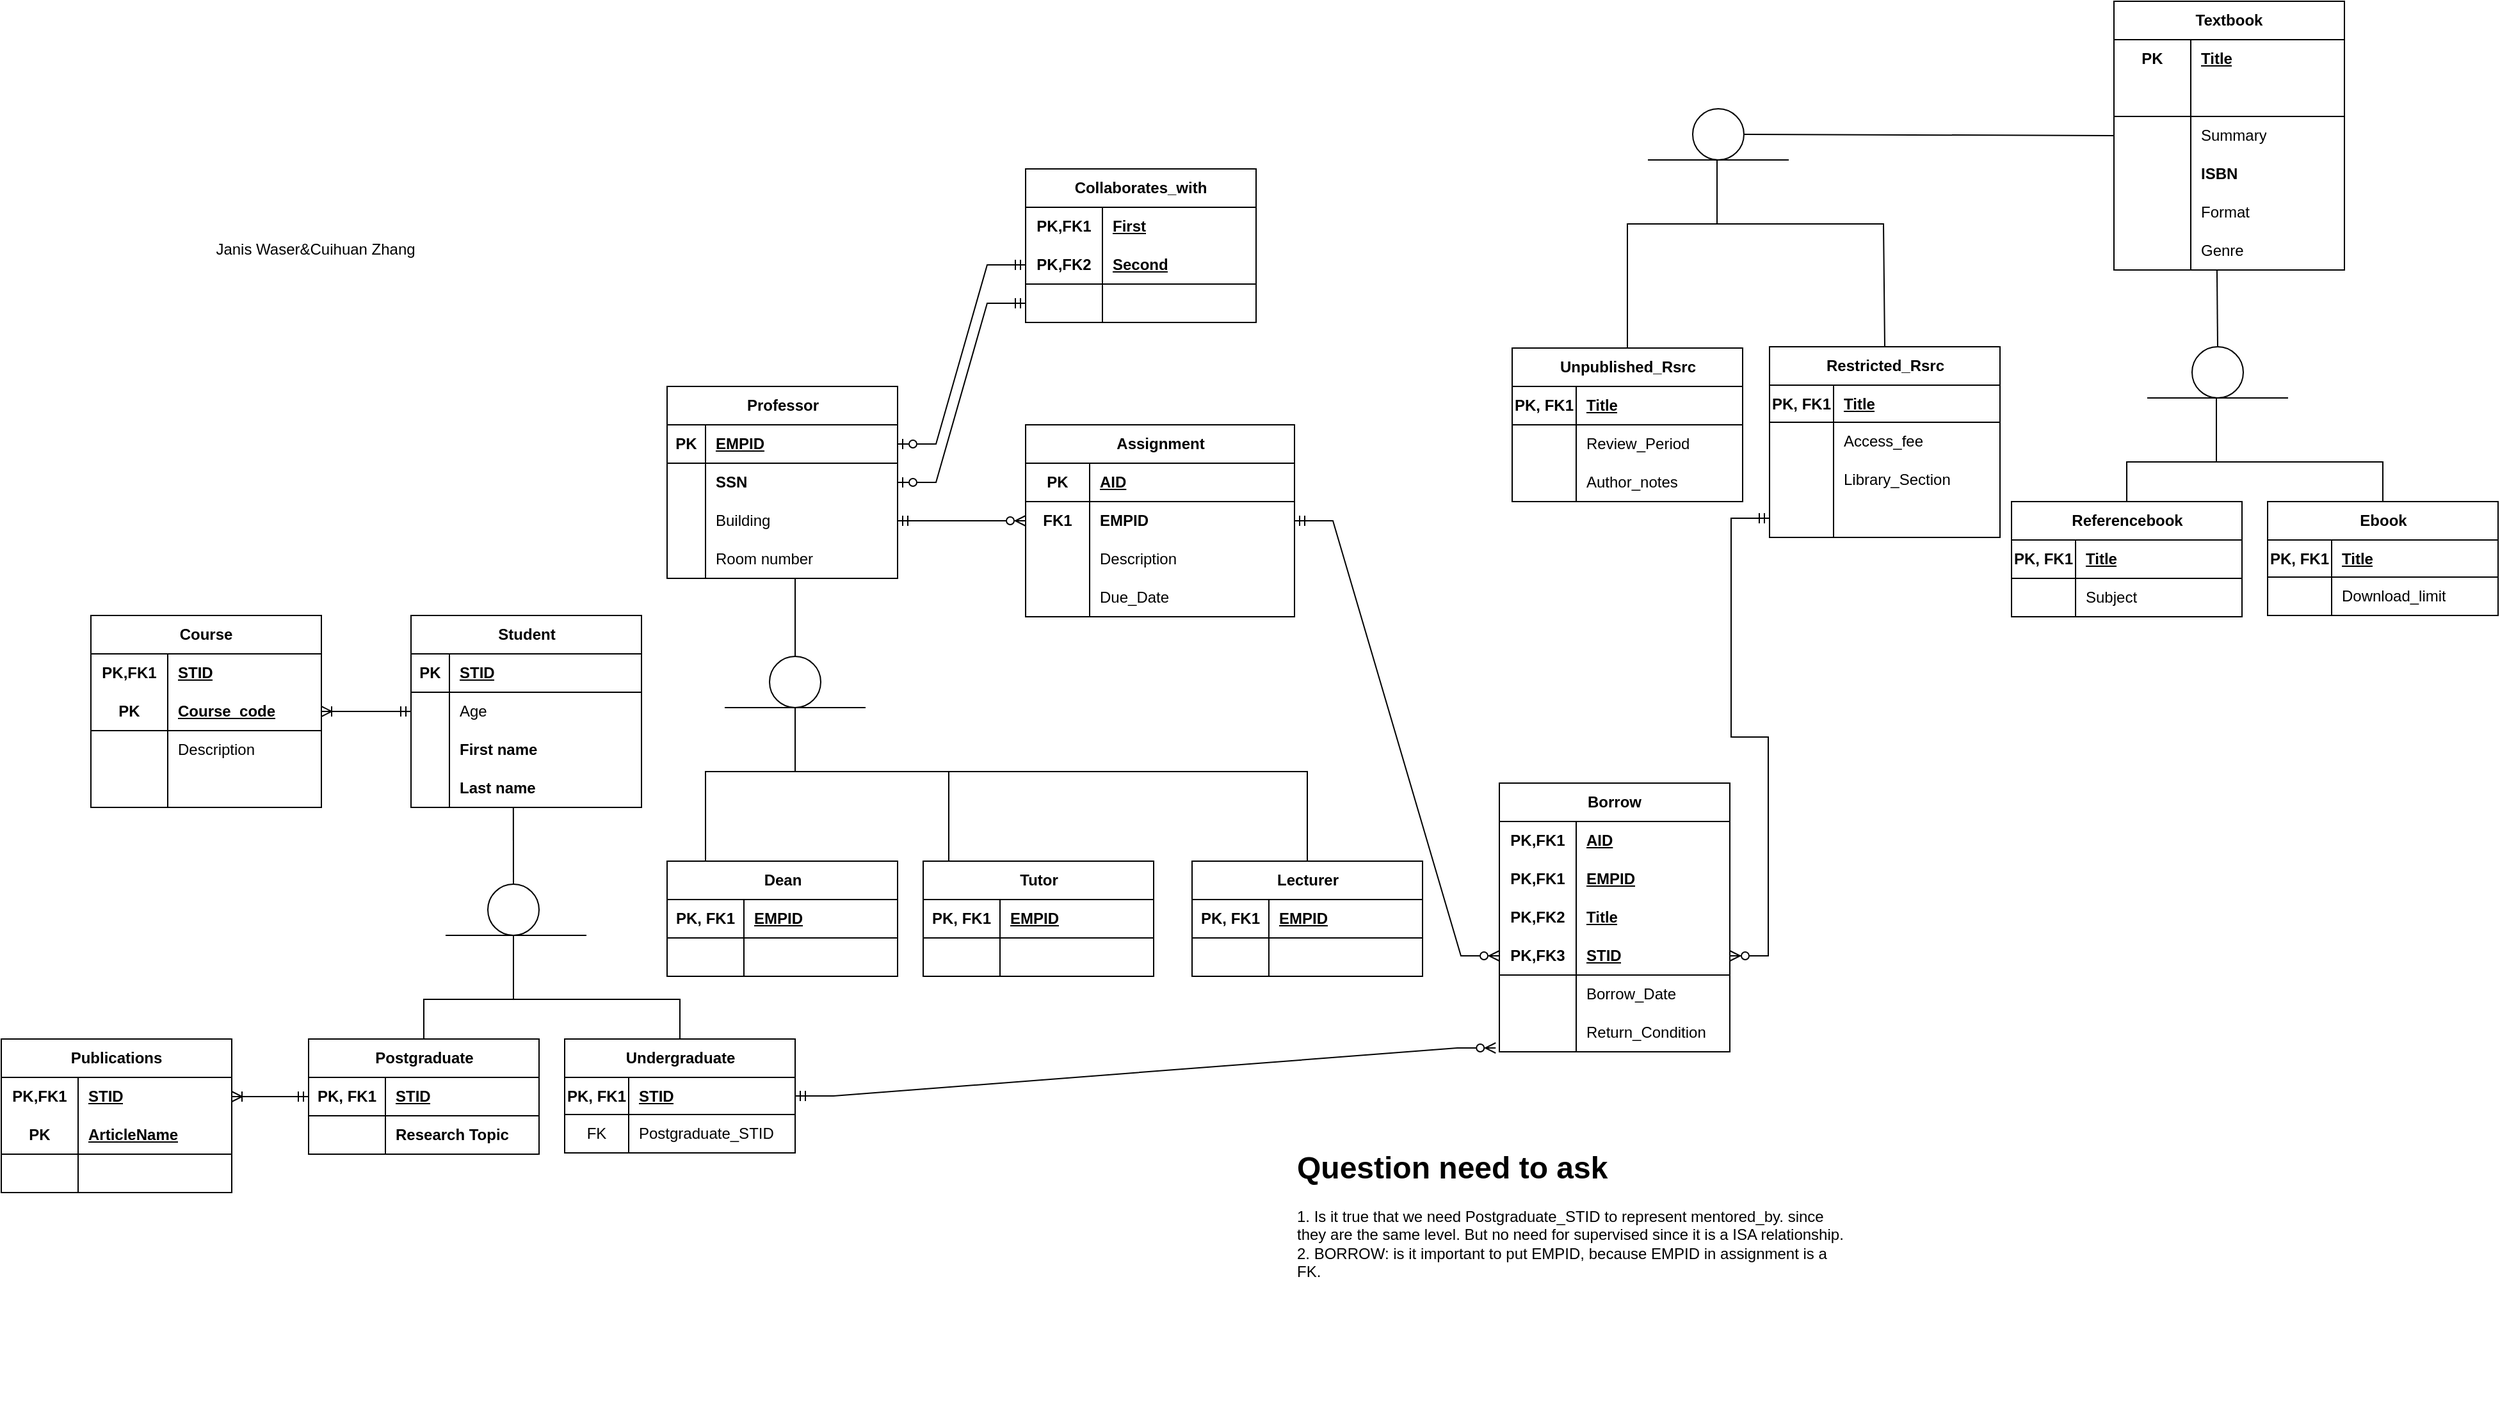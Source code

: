 <mxfile version="26.1.1">
  <diagram name="Page-1" id="g2zBEZVaismyfOF2NTLT">
    <mxGraphModel dx="2295" dy="2164" grid="1" gridSize="10" guides="1" tooltips="1" connect="1" arrows="1" fold="1" page="1" pageScale="1" pageWidth="827" pageHeight="1169" background="none" math="0" shadow="0">
      <root>
        <mxCell id="0" />
        <mxCell id="1" parent="0" />
        <mxCell id="7_jdmpYRd-atwQqf4-vV-1" value="Student" style="shape=table;startSize=30;container=1;collapsible=1;childLayout=tableLayout;fixedRows=1;rowLines=0;fontStyle=1;align=center;resizeLast=1;html=1;" parent="1" vertex="1">
          <mxGeometry x="160" y="319" width="180" height="150" as="geometry" />
        </mxCell>
        <mxCell id="7_jdmpYRd-atwQqf4-vV-2" value="" style="shape=tableRow;horizontal=0;startSize=0;swimlaneHead=0;swimlaneBody=0;fillColor=none;collapsible=0;dropTarget=0;points=[[0,0.5],[1,0.5]];portConstraint=eastwest;top=0;left=0;right=0;bottom=1;" parent="7_jdmpYRd-atwQqf4-vV-1" vertex="1">
          <mxGeometry y="30" width="180" height="30" as="geometry" />
        </mxCell>
        <mxCell id="7_jdmpYRd-atwQqf4-vV-3" value="PK" style="shape=partialRectangle;connectable=0;fillColor=none;top=0;left=0;bottom=0;right=0;fontStyle=1;overflow=hidden;whiteSpace=wrap;html=1;" parent="7_jdmpYRd-atwQqf4-vV-2" vertex="1">
          <mxGeometry width="30" height="30" as="geometry">
            <mxRectangle width="30" height="30" as="alternateBounds" />
          </mxGeometry>
        </mxCell>
        <mxCell id="7_jdmpYRd-atwQqf4-vV-4" value="STID" style="shape=partialRectangle;connectable=0;fillColor=none;top=0;left=0;bottom=0;right=0;align=left;spacingLeft=6;fontStyle=5;overflow=hidden;whiteSpace=wrap;html=1;" parent="7_jdmpYRd-atwQqf4-vV-2" vertex="1">
          <mxGeometry x="30" width="150" height="30" as="geometry">
            <mxRectangle width="150" height="30" as="alternateBounds" />
          </mxGeometry>
        </mxCell>
        <mxCell id="7_jdmpYRd-atwQqf4-vV-5" value="" style="shape=tableRow;horizontal=0;startSize=0;swimlaneHead=0;swimlaneBody=0;fillColor=none;collapsible=0;dropTarget=0;points=[[0,0.5],[1,0.5]];portConstraint=eastwest;top=0;left=0;right=0;bottom=0;" parent="7_jdmpYRd-atwQqf4-vV-1" vertex="1">
          <mxGeometry y="60" width="180" height="30" as="geometry" />
        </mxCell>
        <mxCell id="7_jdmpYRd-atwQqf4-vV-6" value="" style="shape=partialRectangle;connectable=0;fillColor=none;top=0;left=0;bottom=0;right=0;editable=1;overflow=hidden;whiteSpace=wrap;html=1;" parent="7_jdmpYRd-atwQqf4-vV-5" vertex="1">
          <mxGeometry width="30" height="30" as="geometry">
            <mxRectangle width="30" height="30" as="alternateBounds" />
          </mxGeometry>
        </mxCell>
        <mxCell id="7_jdmpYRd-atwQqf4-vV-7" value="Age" style="shape=partialRectangle;connectable=0;fillColor=none;top=0;left=0;bottom=0;right=0;align=left;spacingLeft=6;overflow=hidden;whiteSpace=wrap;html=1;" parent="7_jdmpYRd-atwQqf4-vV-5" vertex="1">
          <mxGeometry x="30" width="150" height="30" as="geometry">
            <mxRectangle width="150" height="30" as="alternateBounds" />
          </mxGeometry>
        </mxCell>
        <mxCell id="7_jdmpYRd-atwQqf4-vV-8" value="" style="shape=tableRow;horizontal=0;startSize=0;swimlaneHead=0;swimlaneBody=0;fillColor=none;collapsible=0;dropTarget=0;points=[[0,0.5],[1,0.5]];portConstraint=eastwest;top=0;left=0;right=0;bottom=0;" parent="7_jdmpYRd-atwQqf4-vV-1" vertex="1">
          <mxGeometry y="90" width="180" height="30" as="geometry" />
        </mxCell>
        <mxCell id="7_jdmpYRd-atwQqf4-vV-9" value="" style="shape=partialRectangle;connectable=0;fillColor=none;top=0;left=0;bottom=0;right=0;editable=1;overflow=hidden;whiteSpace=wrap;html=1;" parent="7_jdmpYRd-atwQqf4-vV-8" vertex="1">
          <mxGeometry width="30" height="30" as="geometry">
            <mxRectangle width="30" height="30" as="alternateBounds" />
          </mxGeometry>
        </mxCell>
        <mxCell id="7_jdmpYRd-atwQqf4-vV-10" value="&lt;b&gt;First name&lt;/b&gt;" style="shape=partialRectangle;connectable=0;fillColor=none;top=0;left=0;bottom=0;right=0;align=left;spacingLeft=6;overflow=hidden;whiteSpace=wrap;html=1;" parent="7_jdmpYRd-atwQqf4-vV-8" vertex="1">
          <mxGeometry x="30" width="150" height="30" as="geometry">
            <mxRectangle width="150" height="30" as="alternateBounds" />
          </mxGeometry>
        </mxCell>
        <mxCell id="7_jdmpYRd-atwQqf4-vV-11" value="" style="shape=tableRow;horizontal=0;startSize=0;swimlaneHead=0;swimlaneBody=0;fillColor=none;collapsible=0;dropTarget=0;points=[[0,0.5],[1,0.5]];portConstraint=eastwest;top=0;left=0;right=0;bottom=0;" parent="7_jdmpYRd-atwQqf4-vV-1" vertex="1">
          <mxGeometry y="120" width="180" height="30" as="geometry" />
        </mxCell>
        <mxCell id="7_jdmpYRd-atwQqf4-vV-12" value="" style="shape=partialRectangle;connectable=0;fillColor=none;top=0;left=0;bottom=0;right=0;editable=1;overflow=hidden;whiteSpace=wrap;html=1;" parent="7_jdmpYRd-atwQqf4-vV-11" vertex="1">
          <mxGeometry width="30" height="30" as="geometry">
            <mxRectangle width="30" height="30" as="alternateBounds" />
          </mxGeometry>
        </mxCell>
        <mxCell id="7_jdmpYRd-atwQqf4-vV-13" value="&lt;b&gt;Last name&lt;/b&gt;" style="shape=partialRectangle;connectable=0;fillColor=none;top=0;left=0;bottom=0;right=0;align=left;spacingLeft=6;overflow=hidden;whiteSpace=wrap;html=1;" parent="7_jdmpYRd-atwQqf4-vV-11" vertex="1">
          <mxGeometry x="30" width="150" height="30" as="geometry">
            <mxRectangle width="150" height="30" as="alternateBounds" />
          </mxGeometry>
        </mxCell>
        <mxCell id="zhwthJIF1X_mVKPPGzfM-1" value="Professor" style="shape=table;startSize=30;container=1;collapsible=1;childLayout=tableLayout;fixedRows=1;rowLines=0;fontStyle=1;align=center;resizeLast=1;html=1;" parent="1" vertex="1">
          <mxGeometry x="360" y="140" width="180" height="150" as="geometry" />
        </mxCell>
        <mxCell id="zhwthJIF1X_mVKPPGzfM-2" value="" style="shape=tableRow;horizontal=0;startSize=0;swimlaneHead=0;swimlaneBody=0;fillColor=none;collapsible=0;dropTarget=0;points=[[0,0.5],[1,0.5]];portConstraint=eastwest;top=0;left=0;right=0;bottom=1;" parent="zhwthJIF1X_mVKPPGzfM-1" vertex="1">
          <mxGeometry y="30" width="180" height="30" as="geometry" />
        </mxCell>
        <mxCell id="zhwthJIF1X_mVKPPGzfM-3" value="PK" style="shape=partialRectangle;connectable=0;fillColor=none;top=0;left=0;bottom=0;right=0;fontStyle=1;overflow=hidden;whiteSpace=wrap;html=1;" parent="zhwthJIF1X_mVKPPGzfM-2" vertex="1">
          <mxGeometry width="30" height="30" as="geometry">
            <mxRectangle width="30" height="30" as="alternateBounds" />
          </mxGeometry>
        </mxCell>
        <mxCell id="zhwthJIF1X_mVKPPGzfM-4" value="EMPID" style="shape=partialRectangle;connectable=0;fillColor=none;top=0;left=0;bottom=0;right=0;align=left;spacingLeft=6;fontStyle=5;overflow=hidden;whiteSpace=wrap;html=1;" parent="zhwthJIF1X_mVKPPGzfM-2" vertex="1">
          <mxGeometry x="30" width="150" height="30" as="geometry">
            <mxRectangle width="150" height="30" as="alternateBounds" />
          </mxGeometry>
        </mxCell>
        <mxCell id="zhwthJIF1X_mVKPPGzfM-8" value="" style="shape=tableRow;horizontal=0;startSize=0;swimlaneHead=0;swimlaneBody=0;fillColor=none;collapsible=0;dropTarget=0;points=[[0,0.5],[1,0.5]];portConstraint=eastwest;top=0;left=0;right=0;bottom=0;" parent="zhwthJIF1X_mVKPPGzfM-1" vertex="1">
          <mxGeometry y="60" width="180" height="30" as="geometry" />
        </mxCell>
        <mxCell id="zhwthJIF1X_mVKPPGzfM-9" value="" style="shape=partialRectangle;connectable=0;fillColor=none;top=0;left=0;bottom=0;right=0;editable=1;overflow=hidden;whiteSpace=wrap;html=1;" parent="zhwthJIF1X_mVKPPGzfM-8" vertex="1">
          <mxGeometry width="30" height="30" as="geometry">
            <mxRectangle width="30" height="30" as="alternateBounds" />
          </mxGeometry>
        </mxCell>
        <mxCell id="zhwthJIF1X_mVKPPGzfM-10" value="&lt;b&gt;SSN&lt;/b&gt;" style="shape=partialRectangle;connectable=0;fillColor=none;top=0;left=0;bottom=0;right=0;align=left;spacingLeft=6;overflow=hidden;whiteSpace=wrap;html=1;" parent="zhwthJIF1X_mVKPPGzfM-8" vertex="1">
          <mxGeometry x="30" width="150" height="30" as="geometry">
            <mxRectangle width="150" height="30" as="alternateBounds" />
          </mxGeometry>
        </mxCell>
        <mxCell id="zhwthJIF1X_mVKPPGzfM-11" value="" style="shape=tableRow;horizontal=0;startSize=0;swimlaneHead=0;swimlaneBody=0;fillColor=none;collapsible=0;dropTarget=0;points=[[0,0.5],[1,0.5]];portConstraint=eastwest;top=0;left=0;right=0;bottom=0;" parent="zhwthJIF1X_mVKPPGzfM-1" vertex="1">
          <mxGeometry y="90" width="180" height="30" as="geometry" />
        </mxCell>
        <mxCell id="zhwthJIF1X_mVKPPGzfM-12" value="" style="shape=partialRectangle;connectable=0;fillColor=none;top=0;left=0;bottom=0;right=0;editable=1;overflow=hidden;whiteSpace=wrap;html=1;" parent="zhwthJIF1X_mVKPPGzfM-11" vertex="1">
          <mxGeometry width="30" height="30" as="geometry">
            <mxRectangle width="30" height="30" as="alternateBounds" />
          </mxGeometry>
        </mxCell>
        <mxCell id="zhwthJIF1X_mVKPPGzfM-13" value="Building" style="shape=partialRectangle;connectable=0;fillColor=none;top=0;left=0;bottom=0;right=0;align=left;spacingLeft=6;overflow=hidden;whiteSpace=wrap;html=1;" parent="zhwthJIF1X_mVKPPGzfM-11" vertex="1">
          <mxGeometry x="30" width="150" height="30" as="geometry">
            <mxRectangle width="150" height="30" as="alternateBounds" />
          </mxGeometry>
        </mxCell>
        <mxCell id="zhwthJIF1X_mVKPPGzfM-16" style="shape=tableRow;horizontal=0;startSize=0;swimlaneHead=0;swimlaneBody=0;fillColor=none;collapsible=0;dropTarget=0;points=[[0,0.5],[1,0.5]];portConstraint=eastwest;top=0;left=0;right=0;bottom=0;" parent="zhwthJIF1X_mVKPPGzfM-1" vertex="1">
          <mxGeometry y="120" width="180" height="30" as="geometry" />
        </mxCell>
        <mxCell id="zhwthJIF1X_mVKPPGzfM-17" style="shape=partialRectangle;connectable=0;fillColor=none;top=0;left=0;bottom=0;right=0;editable=1;overflow=hidden;whiteSpace=wrap;html=1;" parent="zhwthJIF1X_mVKPPGzfM-16" vertex="1">
          <mxGeometry width="30" height="30" as="geometry">
            <mxRectangle width="30" height="30" as="alternateBounds" />
          </mxGeometry>
        </mxCell>
        <mxCell id="zhwthJIF1X_mVKPPGzfM-18" value="Room number" style="shape=partialRectangle;connectable=0;fillColor=none;top=0;left=0;bottom=0;right=0;align=left;spacingLeft=6;overflow=hidden;whiteSpace=wrap;html=1;" parent="zhwthJIF1X_mVKPPGzfM-16" vertex="1">
          <mxGeometry x="30" width="150" height="30" as="geometry">
            <mxRectangle width="150" height="30" as="alternateBounds" />
          </mxGeometry>
        </mxCell>
        <mxCell id="83sHiwjgCn40851rDGHQ-1" value="" style="endArrow=none;html=1;rounded=0;entryX=0.5;entryY=0;entryDx=0;entryDy=0;" parent="1" target="83sHiwjgCn40851rDGHQ-20" edge="1">
          <mxGeometry width="50" height="50" relative="1" as="geometry">
            <mxPoint x="170" y="619" as="sourcePoint" />
            <mxPoint x="240" y="599" as="targetPoint" />
          </mxGeometry>
        </mxCell>
        <mxCell id="83sHiwjgCn40851rDGHQ-3" value="Undergraduate" style="shape=table;startSize=30;container=1;collapsible=1;childLayout=tableLayout;fixedRows=1;rowLines=0;fontStyle=1;align=center;resizeLast=1;html=1;" parent="1" vertex="1">
          <mxGeometry x="280" y="650" width="180" height="89" as="geometry" />
        </mxCell>
        <mxCell id="83sHiwjgCn40851rDGHQ-4" value="" style="shape=tableRow;horizontal=0;startSize=0;swimlaneHead=0;swimlaneBody=0;fillColor=none;collapsible=0;dropTarget=0;points=[[0,0.5],[1,0.5]];portConstraint=eastwest;top=0;left=0;right=0;bottom=1;" parent="83sHiwjgCn40851rDGHQ-3" vertex="1">
          <mxGeometry y="30" width="180" height="29" as="geometry" />
        </mxCell>
        <mxCell id="83sHiwjgCn40851rDGHQ-5" value="PK, FK1" style="shape=partialRectangle;connectable=0;fillColor=none;top=0;left=0;bottom=0;right=0;fontStyle=1;overflow=hidden;whiteSpace=wrap;html=1;" parent="83sHiwjgCn40851rDGHQ-4" vertex="1">
          <mxGeometry width="50" height="29" as="geometry">
            <mxRectangle width="50" height="29" as="alternateBounds" />
          </mxGeometry>
        </mxCell>
        <mxCell id="83sHiwjgCn40851rDGHQ-6" value="STID" style="shape=partialRectangle;connectable=0;fillColor=none;top=0;left=0;bottom=0;right=0;align=left;spacingLeft=6;fontStyle=5;overflow=hidden;whiteSpace=wrap;html=1;" parent="83sHiwjgCn40851rDGHQ-4" vertex="1">
          <mxGeometry x="50" width="130" height="29" as="geometry">
            <mxRectangle width="130" height="29" as="alternateBounds" />
          </mxGeometry>
        </mxCell>
        <mxCell id="83sHiwjgCn40851rDGHQ-7" value="" style="shape=tableRow;horizontal=0;startSize=0;swimlaneHead=0;swimlaneBody=0;fillColor=none;collapsible=0;dropTarget=0;points=[[0,0.5],[1,0.5]];portConstraint=eastwest;top=0;left=0;right=0;bottom=0;" parent="83sHiwjgCn40851rDGHQ-3" vertex="1">
          <mxGeometry y="59" width="180" height="30" as="geometry" />
        </mxCell>
        <mxCell id="83sHiwjgCn40851rDGHQ-8" value="FK" style="shape=partialRectangle;connectable=0;fillColor=none;top=0;left=0;bottom=0;right=0;editable=1;overflow=hidden;whiteSpace=wrap;html=1;" parent="83sHiwjgCn40851rDGHQ-7" vertex="1">
          <mxGeometry width="50" height="30" as="geometry">
            <mxRectangle width="50" height="30" as="alternateBounds" />
          </mxGeometry>
        </mxCell>
        <mxCell id="83sHiwjgCn40851rDGHQ-9" value="Postgraduate_STID" style="shape=partialRectangle;connectable=0;fillColor=none;top=0;left=0;bottom=0;right=0;align=left;spacingLeft=6;overflow=hidden;whiteSpace=wrap;html=1;" parent="83sHiwjgCn40851rDGHQ-7" vertex="1">
          <mxGeometry x="50" width="130" height="30" as="geometry">
            <mxRectangle width="130" height="30" as="alternateBounds" />
          </mxGeometry>
        </mxCell>
        <mxCell id="83sHiwjgCn40851rDGHQ-16" value="" style="endArrow=none;html=1;rounded=0;exitX=0.444;exitY=0.982;exitDx=0;exitDy=0;exitPerimeter=0;entryX=0.5;entryY=0;entryDx=0;entryDy=0;" parent="1" source="7_jdmpYRd-atwQqf4-vV-11" target="83sHiwjgCn40851rDGHQ-2" edge="1">
          <mxGeometry width="50" height="50" relative="1" as="geometry">
            <mxPoint x="240" y="468" as="sourcePoint" />
            <mxPoint x="240" y="609" as="targetPoint" />
          </mxGeometry>
        </mxCell>
        <mxCell id="83sHiwjgCn40851rDGHQ-2" value="" style="ellipse;shape=umlEntity;whiteSpace=wrap;html=1;" parent="1" vertex="1">
          <mxGeometry x="220" y="529" width="40" height="40" as="geometry" />
        </mxCell>
        <mxCell id="83sHiwjgCn40851rDGHQ-17" value="" style="endArrow=none;html=1;rounded=0;" parent="1" edge="1">
          <mxGeometry relative="1" as="geometry">
            <mxPoint x="187" y="569" as="sourcePoint" />
            <mxPoint x="297" y="569" as="targetPoint" />
          </mxGeometry>
        </mxCell>
        <mxCell id="83sHiwjgCn40851rDGHQ-18" value="" style="shape=partialRectangle;whiteSpace=wrap;html=1;bottom=0;right=0;fillColor=none;direction=west;" parent="1" vertex="1">
          <mxGeometry x="170" y="569" width="70" height="50" as="geometry" />
        </mxCell>
        <mxCell id="83sHiwjgCn40851rDGHQ-20" value="Postgraduate" style="shape=table;startSize=30;container=1;collapsible=1;childLayout=tableLayout;fixedRows=1;rowLines=0;fontStyle=1;align=center;resizeLast=1;html=1;" parent="1" vertex="1">
          <mxGeometry x="80" y="650" width="180" height="90" as="geometry" />
        </mxCell>
        <mxCell id="83sHiwjgCn40851rDGHQ-21" value="" style="shape=tableRow;horizontal=0;startSize=0;swimlaneHead=0;swimlaneBody=0;fillColor=none;collapsible=0;dropTarget=0;points=[[0,0.5],[1,0.5]];portConstraint=eastwest;top=0;left=0;right=0;bottom=1;" parent="83sHiwjgCn40851rDGHQ-20" vertex="1">
          <mxGeometry y="30" width="180" height="30" as="geometry" />
        </mxCell>
        <mxCell id="83sHiwjgCn40851rDGHQ-22" value="PK, FK1" style="shape=partialRectangle;connectable=0;fillColor=none;top=0;left=0;bottom=0;right=0;fontStyle=1;overflow=hidden;whiteSpace=wrap;html=1;" parent="83sHiwjgCn40851rDGHQ-21" vertex="1">
          <mxGeometry width="60" height="30" as="geometry">
            <mxRectangle width="60" height="30" as="alternateBounds" />
          </mxGeometry>
        </mxCell>
        <mxCell id="83sHiwjgCn40851rDGHQ-23" value="STID" style="shape=partialRectangle;connectable=0;fillColor=none;top=0;left=0;bottom=0;right=0;align=left;spacingLeft=6;fontStyle=5;overflow=hidden;whiteSpace=wrap;html=1;" parent="83sHiwjgCn40851rDGHQ-21" vertex="1">
          <mxGeometry x="60" width="120" height="30" as="geometry">
            <mxRectangle width="120" height="30" as="alternateBounds" />
          </mxGeometry>
        </mxCell>
        <mxCell id="83sHiwjgCn40851rDGHQ-24" value="" style="shape=tableRow;horizontal=0;startSize=0;swimlaneHead=0;swimlaneBody=0;fillColor=none;collapsible=0;dropTarget=0;points=[[0,0.5],[1,0.5]];portConstraint=eastwest;top=0;left=0;right=0;bottom=0;" parent="83sHiwjgCn40851rDGHQ-20" vertex="1">
          <mxGeometry y="60" width="180" height="30" as="geometry" />
        </mxCell>
        <mxCell id="83sHiwjgCn40851rDGHQ-25" value="" style="shape=partialRectangle;connectable=0;fillColor=none;top=0;left=0;bottom=0;right=0;editable=1;overflow=hidden;whiteSpace=wrap;html=1;" parent="83sHiwjgCn40851rDGHQ-24" vertex="1">
          <mxGeometry width="60" height="30" as="geometry">
            <mxRectangle width="60" height="30" as="alternateBounds" />
          </mxGeometry>
        </mxCell>
        <mxCell id="83sHiwjgCn40851rDGHQ-26" value="&lt;b&gt;Research Topic&lt;/b&gt;" style="shape=partialRectangle;connectable=0;fillColor=none;top=0;left=0;bottom=0;right=0;align=left;spacingLeft=6;overflow=hidden;whiteSpace=wrap;html=1;" parent="83sHiwjgCn40851rDGHQ-24" vertex="1">
          <mxGeometry x="60" width="120" height="30" as="geometry">
            <mxRectangle width="120" height="30" as="alternateBounds" />
          </mxGeometry>
        </mxCell>
        <mxCell id="83sHiwjgCn40851rDGHQ-30" value="" style="endArrow=none;html=1;rounded=0;entryX=0.5;entryY=0;entryDx=0;entryDy=0;" parent="1" edge="1">
          <mxGeometry width="50" height="50" relative="1" as="geometry">
            <mxPoint x="390" y="441" as="sourcePoint" />
            <mxPoint x="390" y="511" as="targetPoint" />
          </mxGeometry>
        </mxCell>
        <mxCell id="83sHiwjgCn40851rDGHQ-31" value="" style="endArrow=none;html=1;rounded=0;exitX=0.444;exitY=0.982;exitDx=0;exitDy=0;exitPerimeter=0;entryX=0.5;entryY=0;entryDx=0;entryDy=0;" parent="1" target="83sHiwjgCn40851rDGHQ-32" edge="1">
          <mxGeometry width="50" height="50" relative="1" as="geometry">
            <mxPoint x="460" y="290" as="sourcePoint" />
            <mxPoint x="460" y="431" as="targetPoint" />
          </mxGeometry>
        </mxCell>
        <mxCell id="83sHiwjgCn40851rDGHQ-32" value="" style="ellipse;shape=umlEntity;whiteSpace=wrap;html=1;" parent="1" vertex="1">
          <mxGeometry x="440" y="351" width="40" height="40" as="geometry" />
        </mxCell>
        <mxCell id="83sHiwjgCn40851rDGHQ-33" value="" style="endArrow=none;html=1;rounded=0;" parent="1" edge="1">
          <mxGeometry relative="1" as="geometry">
            <mxPoint x="405" y="391" as="sourcePoint" />
            <mxPoint x="515" y="391" as="targetPoint" />
          </mxGeometry>
        </mxCell>
        <mxCell id="83sHiwjgCn40851rDGHQ-34" value="" style="shape=partialRectangle;whiteSpace=wrap;html=1;bottom=0;right=0;fillColor=none;direction=west;" parent="1" vertex="1">
          <mxGeometry x="390" y="391" width="70" height="50" as="geometry" />
        </mxCell>
        <mxCell id="83sHiwjgCn40851rDGHQ-35" value="" style="shape=partialRectangle;whiteSpace=wrap;html=1;bottom=0;right=0;fillColor=none;direction=south;" parent="1" vertex="1">
          <mxGeometry x="460" y="441" width="120" height="70" as="geometry" />
        </mxCell>
        <mxCell id="83sHiwjgCn40851rDGHQ-36" value="Dean" style="shape=table;startSize=30;container=1;collapsible=1;childLayout=tableLayout;fixedRows=1;rowLines=0;fontStyle=1;align=center;resizeLast=1;html=1;" parent="1" vertex="1">
          <mxGeometry x="360" y="511" width="180" height="90" as="geometry" />
        </mxCell>
        <mxCell id="83sHiwjgCn40851rDGHQ-37" value="" style="shape=tableRow;horizontal=0;startSize=0;swimlaneHead=0;swimlaneBody=0;fillColor=none;collapsible=0;dropTarget=0;points=[[0,0.5],[1,0.5]];portConstraint=eastwest;top=0;left=0;right=0;bottom=1;" parent="83sHiwjgCn40851rDGHQ-36" vertex="1">
          <mxGeometry y="30" width="180" height="30" as="geometry" />
        </mxCell>
        <mxCell id="83sHiwjgCn40851rDGHQ-38" value="PK, FK1" style="shape=partialRectangle;connectable=0;fillColor=none;top=0;left=0;bottom=0;right=0;fontStyle=1;overflow=hidden;whiteSpace=wrap;html=1;" parent="83sHiwjgCn40851rDGHQ-37" vertex="1">
          <mxGeometry width="60" height="30" as="geometry">
            <mxRectangle width="60" height="30" as="alternateBounds" />
          </mxGeometry>
        </mxCell>
        <mxCell id="83sHiwjgCn40851rDGHQ-39" value="EMPID" style="shape=partialRectangle;connectable=0;fillColor=none;top=0;left=0;bottom=0;right=0;align=left;spacingLeft=6;fontStyle=5;overflow=hidden;whiteSpace=wrap;html=1;" parent="83sHiwjgCn40851rDGHQ-37" vertex="1">
          <mxGeometry x="60" width="120" height="30" as="geometry">
            <mxRectangle width="120" height="30" as="alternateBounds" />
          </mxGeometry>
        </mxCell>
        <mxCell id="83sHiwjgCn40851rDGHQ-40" value="" style="shape=tableRow;horizontal=0;startSize=0;swimlaneHead=0;swimlaneBody=0;fillColor=none;collapsible=0;dropTarget=0;points=[[0,0.5],[1,0.5]];portConstraint=eastwest;top=0;left=0;right=0;bottom=0;" parent="83sHiwjgCn40851rDGHQ-36" vertex="1">
          <mxGeometry y="60" width="180" height="30" as="geometry" />
        </mxCell>
        <mxCell id="83sHiwjgCn40851rDGHQ-41" value="" style="shape=partialRectangle;connectable=0;fillColor=none;top=0;left=0;bottom=0;right=0;editable=1;overflow=hidden;whiteSpace=wrap;html=1;" parent="83sHiwjgCn40851rDGHQ-40" vertex="1">
          <mxGeometry width="60" height="30" as="geometry">
            <mxRectangle width="60" height="30" as="alternateBounds" />
          </mxGeometry>
        </mxCell>
        <mxCell id="83sHiwjgCn40851rDGHQ-42" value="" style="shape=partialRectangle;connectable=0;fillColor=none;top=0;left=0;bottom=0;right=0;align=left;spacingLeft=6;overflow=hidden;whiteSpace=wrap;html=1;" parent="83sHiwjgCn40851rDGHQ-40" vertex="1">
          <mxGeometry x="60" width="120" height="30" as="geometry">
            <mxRectangle width="120" height="30" as="alternateBounds" />
          </mxGeometry>
        </mxCell>
        <mxCell id="83sHiwjgCn40851rDGHQ-49" value="Tutor" style="shape=table;startSize=30;container=1;collapsible=1;childLayout=tableLayout;fixedRows=1;rowLines=0;fontStyle=1;align=center;resizeLast=1;html=1;" parent="1" vertex="1">
          <mxGeometry x="560" y="511" width="180" height="90" as="geometry" />
        </mxCell>
        <mxCell id="83sHiwjgCn40851rDGHQ-50" value="" style="shape=tableRow;horizontal=0;startSize=0;swimlaneHead=0;swimlaneBody=0;fillColor=none;collapsible=0;dropTarget=0;points=[[0,0.5],[1,0.5]];portConstraint=eastwest;top=0;left=0;right=0;bottom=1;" parent="83sHiwjgCn40851rDGHQ-49" vertex="1">
          <mxGeometry y="30" width="180" height="30" as="geometry" />
        </mxCell>
        <mxCell id="83sHiwjgCn40851rDGHQ-51" value="PK, FK1" style="shape=partialRectangle;connectable=0;fillColor=none;top=0;left=0;bottom=0;right=0;fontStyle=1;overflow=hidden;whiteSpace=wrap;html=1;" parent="83sHiwjgCn40851rDGHQ-50" vertex="1">
          <mxGeometry width="60" height="30" as="geometry">
            <mxRectangle width="60" height="30" as="alternateBounds" />
          </mxGeometry>
        </mxCell>
        <mxCell id="83sHiwjgCn40851rDGHQ-52" value="EMPID" style="shape=partialRectangle;connectable=0;fillColor=none;top=0;left=0;bottom=0;right=0;align=left;spacingLeft=6;fontStyle=5;overflow=hidden;whiteSpace=wrap;html=1;" parent="83sHiwjgCn40851rDGHQ-50" vertex="1">
          <mxGeometry x="60" width="120" height="30" as="geometry">
            <mxRectangle width="120" height="30" as="alternateBounds" />
          </mxGeometry>
        </mxCell>
        <mxCell id="83sHiwjgCn40851rDGHQ-53" value="" style="shape=tableRow;horizontal=0;startSize=0;swimlaneHead=0;swimlaneBody=0;fillColor=none;collapsible=0;dropTarget=0;points=[[0,0.5],[1,0.5]];portConstraint=eastwest;top=0;left=0;right=0;bottom=0;" parent="83sHiwjgCn40851rDGHQ-49" vertex="1">
          <mxGeometry y="60" width="180" height="30" as="geometry" />
        </mxCell>
        <mxCell id="83sHiwjgCn40851rDGHQ-54" value="" style="shape=partialRectangle;connectable=0;fillColor=none;top=0;left=0;bottom=0;right=0;editable=1;overflow=hidden;whiteSpace=wrap;html=1;" parent="83sHiwjgCn40851rDGHQ-53" vertex="1">
          <mxGeometry width="60" height="30" as="geometry">
            <mxRectangle width="60" height="30" as="alternateBounds" />
          </mxGeometry>
        </mxCell>
        <mxCell id="83sHiwjgCn40851rDGHQ-55" value="" style="shape=partialRectangle;connectable=0;fillColor=none;top=0;left=0;bottom=0;right=0;align=left;spacingLeft=6;overflow=hidden;whiteSpace=wrap;html=1;" parent="83sHiwjgCn40851rDGHQ-53" vertex="1">
          <mxGeometry x="60" width="120" height="30" as="geometry">
            <mxRectangle width="120" height="30" as="alternateBounds" />
          </mxGeometry>
        </mxCell>
        <mxCell id="83sHiwjgCn40851rDGHQ-56" value="Lecturer" style="shape=table;startSize=30;container=1;collapsible=1;childLayout=tableLayout;fixedRows=1;rowLines=0;fontStyle=1;align=center;resizeLast=1;html=1;" parent="1" vertex="1">
          <mxGeometry x="770" y="511" width="180" height="90" as="geometry" />
        </mxCell>
        <mxCell id="83sHiwjgCn40851rDGHQ-57" value="" style="shape=tableRow;horizontal=0;startSize=0;swimlaneHead=0;swimlaneBody=0;fillColor=none;collapsible=0;dropTarget=0;points=[[0,0.5],[1,0.5]];portConstraint=eastwest;top=0;left=0;right=0;bottom=1;" parent="83sHiwjgCn40851rDGHQ-56" vertex="1">
          <mxGeometry y="30" width="180" height="30" as="geometry" />
        </mxCell>
        <mxCell id="83sHiwjgCn40851rDGHQ-58" value="PK, FK1" style="shape=partialRectangle;connectable=0;fillColor=none;top=0;left=0;bottom=0;right=0;fontStyle=1;overflow=hidden;whiteSpace=wrap;html=1;" parent="83sHiwjgCn40851rDGHQ-57" vertex="1">
          <mxGeometry width="60" height="30" as="geometry">
            <mxRectangle width="60" height="30" as="alternateBounds" />
          </mxGeometry>
        </mxCell>
        <mxCell id="83sHiwjgCn40851rDGHQ-59" value="EMPID" style="shape=partialRectangle;connectable=0;fillColor=none;top=0;left=0;bottom=0;right=0;align=left;spacingLeft=6;fontStyle=5;overflow=hidden;whiteSpace=wrap;html=1;" parent="83sHiwjgCn40851rDGHQ-57" vertex="1">
          <mxGeometry x="60" width="120" height="30" as="geometry">
            <mxRectangle width="120" height="30" as="alternateBounds" />
          </mxGeometry>
        </mxCell>
        <mxCell id="83sHiwjgCn40851rDGHQ-60" value="" style="shape=tableRow;horizontal=0;startSize=0;swimlaneHead=0;swimlaneBody=0;fillColor=none;collapsible=0;dropTarget=0;points=[[0,0.5],[1,0.5]];portConstraint=eastwest;top=0;left=0;right=0;bottom=0;" parent="83sHiwjgCn40851rDGHQ-56" vertex="1">
          <mxGeometry y="60" width="180" height="30" as="geometry" />
        </mxCell>
        <mxCell id="83sHiwjgCn40851rDGHQ-61" value="" style="shape=partialRectangle;connectable=0;fillColor=none;top=0;left=0;bottom=0;right=0;editable=1;overflow=hidden;whiteSpace=wrap;html=1;" parent="83sHiwjgCn40851rDGHQ-60" vertex="1">
          <mxGeometry width="60" height="30" as="geometry">
            <mxRectangle width="60" height="30" as="alternateBounds" />
          </mxGeometry>
        </mxCell>
        <mxCell id="83sHiwjgCn40851rDGHQ-62" value="" style="shape=partialRectangle;connectable=0;fillColor=none;top=0;left=0;bottom=0;right=0;align=left;spacingLeft=6;overflow=hidden;whiteSpace=wrap;html=1;" parent="83sHiwjgCn40851rDGHQ-60" vertex="1">
          <mxGeometry x="60" width="120" height="30" as="geometry">
            <mxRectangle width="120" height="30" as="alternateBounds" />
          </mxGeometry>
        </mxCell>
        <mxCell id="83sHiwjgCn40851rDGHQ-63" value="" style="shape=partialRectangle;whiteSpace=wrap;html=1;bottom=0;right=0;fillColor=none;direction=south;" parent="1" vertex="1">
          <mxGeometry x="580" y="441" width="280" height="70" as="geometry" />
        </mxCell>
        <mxCell id="83sHiwjgCn40851rDGHQ-64" value="Janis Waser&amp;amp;Cuihuan Zhang" style="text;html=1;align=center;verticalAlign=middle;resizable=0;points=[];autosize=1;strokeColor=none;fillColor=none;" parent="1" vertex="1">
          <mxGeometry x="-5" y="18" width="180" height="30" as="geometry" />
        </mxCell>
        <mxCell id="IiOYxFcZ_7IHUqcMubhI-14" value="Course" style="shape=table;startSize=30;container=1;collapsible=1;childLayout=tableLayout;fixedRows=1;rowLines=0;fontStyle=1;align=center;resizeLast=1;html=1;whiteSpace=wrap;" parent="1" vertex="1">
          <mxGeometry x="-90" y="319" width="180" height="150" as="geometry" />
        </mxCell>
        <mxCell id="IiOYxFcZ_7IHUqcMubhI-15" value="" style="shape=tableRow;horizontal=0;startSize=0;swimlaneHead=0;swimlaneBody=0;fillColor=none;collapsible=0;dropTarget=0;points=[[0,0.5],[1,0.5]];portConstraint=eastwest;top=0;left=0;right=0;bottom=0;html=1;" parent="IiOYxFcZ_7IHUqcMubhI-14" vertex="1">
          <mxGeometry y="30" width="180" height="30" as="geometry" />
        </mxCell>
        <mxCell id="IiOYxFcZ_7IHUqcMubhI-16" value="PK,FK1" style="shape=partialRectangle;connectable=0;fillColor=none;top=0;left=0;bottom=0;right=0;fontStyle=1;overflow=hidden;html=1;whiteSpace=wrap;" parent="IiOYxFcZ_7IHUqcMubhI-15" vertex="1">
          <mxGeometry width="60" height="30" as="geometry">
            <mxRectangle width="60" height="30" as="alternateBounds" />
          </mxGeometry>
        </mxCell>
        <mxCell id="IiOYxFcZ_7IHUqcMubhI-17" value="STID" style="shape=partialRectangle;connectable=0;fillColor=none;top=0;left=0;bottom=0;right=0;align=left;spacingLeft=6;fontStyle=5;overflow=hidden;html=1;whiteSpace=wrap;" parent="IiOYxFcZ_7IHUqcMubhI-15" vertex="1">
          <mxGeometry x="60" width="120" height="30" as="geometry">
            <mxRectangle width="120" height="30" as="alternateBounds" />
          </mxGeometry>
        </mxCell>
        <mxCell id="IiOYxFcZ_7IHUqcMubhI-18" value="" style="shape=tableRow;horizontal=0;startSize=0;swimlaneHead=0;swimlaneBody=0;fillColor=none;collapsible=0;dropTarget=0;points=[[0,0.5],[1,0.5]];portConstraint=eastwest;top=0;left=0;right=0;bottom=1;html=1;" parent="IiOYxFcZ_7IHUqcMubhI-14" vertex="1">
          <mxGeometry y="60" width="180" height="30" as="geometry" />
        </mxCell>
        <mxCell id="IiOYxFcZ_7IHUqcMubhI-19" value="PK" style="shape=partialRectangle;connectable=0;fillColor=none;top=0;left=0;bottom=0;right=0;fontStyle=1;overflow=hidden;html=1;whiteSpace=wrap;" parent="IiOYxFcZ_7IHUqcMubhI-18" vertex="1">
          <mxGeometry width="60" height="30" as="geometry">
            <mxRectangle width="60" height="30" as="alternateBounds" />
          </mxGeometry>
        </mxCell>
        <mxCell id="IiOYxFcZ_7IHUqcMubhI-20" value="Course_code" style="shape=partialRectangle;connectable=0;fillColor=none;top=0;left=0;bottom=0;right=0;align=left;spacingLeft=6;fontStyle=5;overflow=hidden;html=1;whiteSpace=wrap;" parent="IiOYxFcZ_7IHUqcMubhI-18" vertex="1">
          <mxGeometry x="60" width="120" height="30" as="geometry">
            <mxRectangle width="120" height="30" as="alternateBounds" />
          </mxGeometry>
        </mxCell>
        <mxCell id="IiOYxFcZ_7IHUqcMubhI-21" value="" style="shape=tableRow;horizontal=0;startSize=0;swimlaneHead=0;swimlaneBody=0;fillColor=none;collapsible=0;dropTarget=0;points=[[0,0.5],[1,0.5]];portConstraint=eastwest;top=0;left=0;right=0;bottom=0;html=1;" parent="IiOYxFcZ_7IHUqcMubhI-14" vertex="1">
          <mxGeometry y="90" width="180" height="30" as="geometry" />
        </mxCell>
        <mxCell id="IiOYxFcZ_7IHUqcMubhI-22" value="" style="shape=partialRectangle;connectable=0;fillColor=none;top=0;left=0;bottom=0;right=0;editable=1;overflow=hidden;html=1;whiteSpace=wrap;" parent="IiOYxFcZ_7IHUqcMubhI-21" vertex="1">
          <mxGeometry width="60" height="30" as="geometry">
            <mxRectangle width="60" height="30" as="alternateBounds" />
          </mxGeometry>
        </mxCell>
        <mxCell id="IiOYxFcZ_7IHUqcMubhI-23" value="Description" style="shape=partialRectangle;connectable=0;fillColor=none;top=0;left=0;bottom=0;right=0;align=left;spacingLeft=6;overflow=hidden;html=1;whiteSpace=wrap;" parent="IiOYxFcZ_7IHUqcMubhI-21" vertex="1">
          <mxGeometry x="60" width="120" height="30" as="geometry">
            <mxRectangle width="120" height="30" as="alternateBounds" />
          </mxGeometry>
        </mxCell>
        <mxCell id="IiOYxFcZ_7IHUqcMubhI-24" value="" style="shape=tableRow;horizontal=0;startSize=0;swimlaneHead=0;swimlaneBody=0;fillColor=none;collapsible=0;dropTarget=0;points=[[0,0.5],[1,0.5]];portConstraint=eastwest;top=0;left=0;right=0;bottom=0;html=1;" parent="IiOYxFcZ_7IHUqcMubhI-14" vertex="1">
          <mxGeometry y="120" width="180" height="30" as="geometry" />
        </mxCell>
        <mxCell id="IiOYxFcZ_7IHUqcMubhI-25" value="" style="shape=partialRectangle;connectable=0;fillColor=none;top=0;left=0;bottom=0;right=0;editable=1;overflow=hidden;html=1;whiteSpace=wrap;" parent="IiOYxFcZ_7IHUqcMubhI-24" vertex="1">
          <mxGeometry width="60" height="30" as="geometry">
            <mxRectangle width="60" height="30" as="alternateBounds" />
          </mxGeometry>
        </mxCell>
        <mxCell id="IiOYxFcZ_7IHUqcMubhI-26" value="" style="shape=partialRectangle;connectable=0;fillColor=none;top=0;left=0;bottom=0;right=0;align=left;spacingLeft=6;overflow=hidden;html=1;whiteSpace=wrap;" parent="IiOYxFcZ_7IHUqcMubhI-24" vertex="1">
          <mxGeometry x="60" width="120" height="30" as="geometry">
            <mxRectangle width="120" height="30" as="alternateBounds" />
          </mxGeometry>
        </mxCell>
        <mxCell id="IiOYxFcZ_7IHUqcMubhI-28" value="" style="edgeStyle=entityRelationEdgeStyle;fontSize=12;html=1;endArrow=ERoneToMany;startArrow=ERmandOne;rounded=0;entryX=1;entryY=0.5;entryDx=0;entryDy=0;exitX=0;exitY=0.5;exitDx=0;exitDy=0;" parent="1" source="7_jdmpYRd-atwQqf4-vV-5" target="IiOYxFcZ_7IHUqcMubhI-18" edge="1">
          <mxGeometry width="100" height="100" relative="1" as="geometry">
            <mxPoint x="90" y="469" as="sourcePoint" />
            <mxPoint x="10" y="499" as="targetPoint" />
          </mxGeometry>
        </mxCell>
        <mxCell id="IiOYxFcZ_7IHUqcMubhI-31" value="" style="endArrow=none;html=1;rounded=0;entryX=0.5;entryY=0;entryDx=0;entryDy=0;exitX=0;exitY=0;exitDx=0;exitDy=0;" parent="1" source="83sHiwjgCn40851rDGHQ-18" target="83sHiwjgCn40851rDGHQ-3" edge="1">
          <mxGeometry width="50" height="50" relative="1" as="geometry">
            <mxPoint x="180" y="629" as="sourcePoint" />
            <mxPoint x="40" y="654" as="targetPoint" />
            <Array as="points">
              <mxPoint x="370" y="619" />
            </Array>
          </mxGeometry>
        </mxCell>
        <mxCell id="IiOYxFcZ_7IHUqcMubhI-40" value="Publications" style="shape=table;startSize=30;container=1;collapsible=1;childLayout=tableLayout;fixedRows=1;rowLines=0;fontStyle=1;align=center;resizeLast=1;html=1;whiteSpace=wrap;" parent="1" vertex="1">
          <mxGeometry x="-160" y="650" width="180" height="120" as="geometry" />
        </mxCell>
        <mxCell id="IiOYxFcZ_7IHUqcMubhI-41" value="" style="shape=tableRow;horizontal=0;startSize=0;swimlaneHead=0;swimlaneBody=0;fillColor=none;collapsible=0;dropTarget=0;points=[[0,0.5],[1,0.5]];portConstraint=eastwest;top=0;left=0;right=0;bottom=0;html=1;" parent="IiOYxFcZ_7IHUqcMubhI-40" vertex="1">
          <mxGeometry y="30" width="180" height="30" as="geometry" />
        </mxCell>
        <mxCell id="IiOYxFcZ_7IHUqcMubhI-42" value="PK,FK1" style="shape=partialRectangle;connectable=0;fillColor=none;top=0;left=0;bottom=0;right=0;fontStyle=1;overflow=hidden;html=1;whiteSpace=wrap;" parent="IiOYxFcZ_7IHUqcMubhI-41" vertex="1">
          <mxGeometry width="60" height="30" as="geometry">
            <mxRectangle width="60" height="30" as="alternateBounds" />
          </mxGeometry>
        </mxCell>
        <mxCell id="IiOYxFcZ_7IHUqcMubhI-43" value="STID" style="shape=partialRectangle;connectable=0;fillColor=none;top=0;left=0;bottom=0;right=0;align=left;spacingLeft=6;fontStyle=5;overflow=hidden;html=1;whiteSpace=wrap;" parent="IiOYxFcZ_7IHUqcMubhI-41" vertex="1">
          <mxGeometry x="60" width="120" height="30" as="geometry">
            <mxRectangle width="120" height="30" as="alternateBounds" />
          </mxGeometry>
        </mxCell>
        <mxCell id="IiOYxFcZ_7IHUqcMubhI-44" value="" style="shape=tableRow;horizontal=0;startSize=0;swimlaneHead=0;swimlaneBody=0;fillColor=none;collapsible=0;dropTarget=0;points=[[0,0.5],[1,0.5]];portConstraint=eastwest;top=0;left=0;right=0;bottom=1;html=1;" parent="IiOYxFcZ_7IHUqcMubhI-40" vertex="1">
          <mxGeometry y="60" width="180" height="30" as="geometry" />
        </mxCell>
        <mxCell id="IiOYxFcZ_7IHUqcMubhI-45" value="PK" style="shape=partialRectangle;connectable=0;fillColor=none;top=0;left=0;bottom=0;right=0;fontStyle=1;overflow=hidden;html=1;whiteSpace=wrap;" parent="IiOYxFcZ_7IHUqcMubhI-44" vertex="1">
          <mxGeometry width="60" height="30" as="geometry">
            <mxRectangle width="60" height="30" as="alternateBounds" />
          </mxGeometry>
        </mxCell>
        <mxCell id="IiOYxFcZ_7IHUqcMubhI-46" value="ArticleName" style="shape=partialRectangle;connectable=0;fillColor=none;top=0;left=0;bottom=0;right=0;align=left;spacingLeft=6;fontStyle=5;overflow=hidden;html=1;whiteSpace=wrap;" parent="IiOYxFcZ_7IHUqcMubhI-44" vertex="1">
          <mxGeometry x="60" width="120" height="30" as="geometry">
            <mxRectangle width="120" height="30" as="alternateBounds" />
          </mxGeometry>
        </mxCell>
        <mxCell id="IiOYxFcZ_7IHUqcMubhI-47" value="" style="shape=tableRow;horizontal=0;startSize=0;swimlaneHead=0;swimlaneBody=0;fillColor=none;collapsible=0;dropTarget=0;points=[[0,0.5],[1,0.5]];portConstraint=eastwest;top=0;left=0;right=0;bottom=0;html=1;" parent="IiOYxFcZ_7IHUqcMubhI-40" vertex="1">
          <mxGeometry y="90" width="180" height="30" as="geometry" />
        </mxCell>
        <mxCell id="IiOYxFcZ_7IHUqcMubhI-48" value="" style="shape=partialRectangle;connectable=0;fillColor=none;top=0;left=0;bottom=0;right=0;editable=1;overflow=hidden;html=1;whiteSpace=wrap;" parent="IiOYxFcZ_7IHUqcMubhI-47" vertex="1">
          <mxGeometry width="60" height="30" as="geometry">
            <mxRectangle width="60" height="30" as="alternateBounds" />
          </mxGeometry>
        </mxCell>
        <mxCell id="IiOYxFcZ_7IHUqcMubhI-49" value="" style="shape=partialRectangle;connectable=0;fillColor=none;top=0;left=0;bottom=0;right=0;align=left;spacingLeft=6;overflow=hidden;html=1;whiteSpace=wrap;" parent="IiOYxFcZ_7IHUqcMubhI-47" vertex="1">
          <mxGeometry x="60" width="120" height="30" as="geometry">
            <mxRectangle width="120" height="30" as="alternateBounds" />
          </mxGeometry>
        </mxCell>
        <mxCell id="IiOYxFcZ_7IHUqcMubhI-53" value="" style="edgeStyle=entityRelationEdgeStyle;fontSize=12;html=1;endArrow=ERoneToMany;startArrow=ERmandOne;rounded=0;entryX=1;entryY=0.5;entryDx=0;entryDy=0;exitX=0;exitY=0.5;exitDx=0;exitDy=0;" parent="1" source="83sHiwjgCn40851rDGHQ-21" target="IiOYxFcZ_7IHUqcMubhI-41" edge="1">
          <mxGeometry width="100" height="100" relative="1" as="geometry">
            <mxPoint x="90" y="639" as="sourcePoint" />
            <mxPoint x="-110" y="639" as="targetPoint" />
          </mxGeometry>
        </mxCell>
        <mxCell id="IiOYxFcZ_7IHUqcMubhI-83" value="Collaborates_with" style="shape=table;startSize=30;container=1;collapsible=1;childLayout=tableLayout;fixedRows=1;rowLines=0;fontStyle=1;align=center;resizeLast=1;html=1;whiteSpace=wrap;" parent="1" vertex="1">
          <mxGeometry x="640" y="-30" width="180" height="120" as="geometry" />
        </mxCell>
        <mxCell id="IiOYxFcZ_7IHUqcMubhI-84" value="" style="shape=tableRow;horizontal=0;startSize=0;swimlaneHead=0;swimlaneBody=0;fillColor=none;collapsible=0;dropTarget=0;points=[[0,0.5],[1,0.5]];portConstraint=eastwest;top=0;left=0;right=0;bottom=0;html=1;" parent="IiOYxFcZ_7IHUqcMubhI-83" vertex="1">
          <mxGeometry y="30" width="180" height="30" as="geometry" />
        </mxCell>
        <mxCell id="IiOYxFcZ_7IHUqcMubhI-85" value="PK,FK1" style="shape=partialRectangle;connectable=0;fillColor=none;top=0;left=0;bottom=0;right=0;fontStyle=1;overflow=hidden;html=1;whiteSpace=wrap;" parent="IiOYxFcZ_7IHUqcMubhI-84" vertex="1">
          <mxGeometry width="60" height="30" as="geometry">
            <mxRectangle width="60" height="30" as="alternateBounds" />
          </mxGeometry>
        </mxCell>
        <mxCell id="IiOYxFcZ_7IHUqcMubhI-86" value="First" style="shape=partialRectangle;connectable=0;fillColor=none;top=0;left=0;bottom=0;right=0;align=left;spacingLeft=6;fontStyle=5;overflow=hidden;html=1;whiteSpace=wrap;" parent="IiOYxFcZ_7IHUqcMubhI-84" vertex="1">
          <mxGeometry x="60" width="120" height="30" as="geometry">
            <mxRectangle width="120" height="30" as="alternateBounds" />
          </mxGeometry>
        </mxCell>
        <mxCell id="IiOYxFcZ_7IHUqcMubhI-87" value="" style="shape=tableRow;horizontal=0;startSize=0;swimlaneHead=0;swimlaneBody=0;fillColor=none;collapsible=0;dropTarget=0;points=[[0,0.5],[1,0.5]];portConstraint=eastwest;top=0;left=0;right=0;bottom=1;html=1;" parent="IiOYxFcZ_7IHUqcMubhI-83" vertex="1">
          <mxGeometry y="60" width="180" height="30" as="geometry" />
        </mxCell>
        <mxCell id="IiOYxFcZ_7IHUqcMubhI-88" value="PK,FK2" style="shape=partialRectangle;connectable=0;fillColor=none;top=0;left=0;bottom=0;right=0;fontStyle=1;overflow=hidden;html=1;whiteSpace=wrap;" parent="IiOYxFcZ_7IHUqcMubhI-87" vertex="1">
          <mxGeometry width="60" height="30" as="geometry">
            <mxRectangle width="60" height="30" as="alternateBounds" />
          </mxGeometry>
        </mxCell>
        <mxCell id="IiOYxFcZ_7IHUqcMubhI-89" value="Second" style="shape=partialRectangle;connectable=0;fillColor=none;top=0;left=0;bottom=0;right=0;align=left;spacingLeft=6;fontStyle=5;overflow=hidden;html=1;whiteSpace=wrap;" parent="IiOYxFcZ_7IHUqcMubhI-87" vertex="1">
          <mxGeometry x="60" width="120" height="30" as="geometry">
            <mxRectangle width="120" height="30" as="alternateBounds" />
          </mxGeometry>
        </mxCell>
        <mxCell id="IiOYxFcZ_7IHUqcMubhI-90" value="" style="shape=tableRow;horizontal=0;startSize=0;swimlaneHead=0;swimlaneBody=0;fillColor=none;collapsible=0;dropTarget=0;points=[[0,0.5],[1,0.5]];portConstraint=eastwest;top=0;left=0;right=0;bottom=0;html=1;" parent="IiOYxFcZ_7IHUqcMubhI-83" vertex="1">
          <mxGeometry y="90" width="180" height="30" as="geometry" />
        </mxCell>
        <mxCell id="IiOYxFcZ_7IHUqcMubhI-91" value="" style="shape=partialRectangle;connectable=0;fillColor=none;top=0;left=0;bottom=0;right=0;editable=1;overflow=hidden;html=1;whiteSpace=wrap;" parent="IiOYxFcZ_7IHUqcMubhI-90" vertex="1">
          <mxGeometry width="60" height="30" as="geometry">
            <mxRectangle width="60" height="30" as="alternateBounds" />
          </mxGeometry>
        </mxCell>
        <mxCell id="IiOYxFcZ_7IHUqcMubhI-92" value="" style="shape=partialRectangle;connectable=0;fillColor=none;top=0;left=0;bottom=0;right=0;align=left;spacingLeft=6;overflow=hidden;html=1;whiteSpace=wrap;" parent="IiOYxFcZ_7IHUqcMubhI-90" vertex="1">
          <mxGeometry x="60" width="120" height="30" as="geometry">
            <mxRectangle width="120" height="30" as="alternateBounds" />
          </mxGeometry>
        </mxCell>
        <mxCell id="IiOYxFcZ_7IHUqcMubhI-97" value="" style="edgeStyle=entityRelationEdgeStyle;fontSize=12;html=1;endArrow=ERzeroToOne;startArrow=ERmandOne;rounded=0;entryX=1;entryY=0.5;entryDx=0;entryDy=0;exitX=0;exitY=0.5;exitDx=0;exitDy=0;" parent="1" source="IiOYxFcZ_7IHUqcMubhI-87" target="zhwthJIF1X_mVKPPGzfM-2" edge="1">
          <mxGeometry width="100" height="100" relative="1" as="geometry">
            <mxPoint x="275.5" y="-80" as="sourcePoint" />
            <mxPoint x="280" y="39.01" as="targetPoint" />
            <Array as="points">
              <mxPoint x="280" y="9.01" />
              <mxPoint x="270" y="-30.99" />
              <mxPoint x="330" y="-30.99" />
            </Array>
          </mxGeometry>
        </mxCell>
        <mxCell id="IiOYxFcZ_7IHUqcMubhI-98" value="" style="edgeStyle=entityRelationEdgeStyle;fontSize=12;html=1;endArrow=ERzeroToOne;startArrow=ERmandOne;rounded=0;entryX=1;entryY=0.5;entryDx=0;entryDy=0;exitX=0;exitY=0.5;exitDx=0;exitDy=0;" parent="1" source="IiOYxFcZ_7IHUqcMubhI-90" target="zhwthJIF1X_mVKPPGzfM-8" edge="1">
          <mxGeometry width="100" height="100" relative="1" as="geometry">
            <mxPoint x="610" y="85" as="sourcePoint" />
            <mxPoint x="550" y="225" as="targetPoint" />
            <Array as="points">
              <mxPoint x="290" y="19.01" />
              <mxPoint x="280" y="-20.99" />
              <mxPoint x="340" y="-20.99" />
            </Array>
          </mxGeometry>
        </mxCell>
        <mxCell id="IiOYxFcZ_7IHUqcMubhI-113" value="" style="edgeStyle=entityRelationEdgeStyle;fontSize=12;html=1;endArrow=ERzeroToMany;startArrow=ERmandOne;rounded=0;exitX=1;exitY=0.5;exitDx=0;exitDy=0;entryX=0;entryY=0.5;entryDx=0;entryDy=0;" parent="1" source="zhwthJIF1X_mVKPPGzfM-11" target="IiOYxFcZ_7IHUqcMubhI-118" edge="1">
          <mxGeometry width="100" height="100" relative="1" as="geometry">
            <mxPoint x="790" y="340" as="sourcePoint" />
            <mxPoint x="800" y="225" as="targetPoint" />
          </mxGeometry>
        </mxCell>
        <mxCell id="IiOYxFcZ_7IHUqcMubhI-114" value="Assignment" style="shape=table;startSize=30;container=1;collapsible=1;childLayout=tableLayout;fixedRows=1;rowLines=0;fontStyle=1;align=center;resizeLast=1;html=1;" parent="1" vertex="1">
          <mxGeometry x="640" y="170" width="210" height="150" as="geometry" />
        </mxCell>
        <mxCell id="IiOYxFcZ_7IHUqcMubhI-115" value="" style="shape=tableRow;horizontal=0;startSize=0;swimlaneHead=0;swimlaneBody=0;fillColor=none;collapsible=0;dropTarget=0;points=[[0,0.5],[1,0.5]];portConstraint=eastwest;top=0;left=0;right=0;bottom=1;" parent="IiOYxFcZ_7IHUqcMubhI-114" vertex="1">
          <mxGeometry y="30" width="210" height="30" as="geometry" />
        </mxCell>
        <mxCell id="IiOYxFcZ_7IHUqcMubhI-116" value="PK" style="shape=partialRectangle;connectable=0;fillColor=none;top=0;left=0;bottom=0;right=0;fontStyle=1;overflow=hidden;whiteSpace=wrap;html=1;" parent="IiOYxFcZ_7IHUqcMubhI-115" vertex="1">
          <mxGeometry width="50" height="30" as="geometry">
            <mxRectangle width="50" height="30" as="alternateBounds" />
          </mxGeometry>
        </mxCell>
        <mxCell id="IiOYxFcZ_7IHUqcMubhI-117" value="AID" style="shape=partialRectangle;connectable=0;fillColor=none;top=0;left=0;bottom=0;right=0;align=left;spacingLeft=6;fontStyle=5;overflow=hidden;whiteSpace=wrap;html=1;" parent="IiOYxFcZ_7IHUqcMubhI-115" vertex="1">
          <mxGeometry x="50" width="160" height="30" as="geometry">
            <mxRectangle width="160" height="30" as="alternateBounds" />
          </mxGeometry>
        </mxCell>
        <mxCell id="IiOYxFcZ_7IHUqcMubhI-118" value="" style="shape=tableRow;horizontal=0;startSize=0;swimlaneHead=0;swimlaneBody=0;fillColor=none;collapsible=0;dropTarget=0;points=[[0,0.5],[1,0.5]];portConstraint=eastwest;top=0;left=0;right=0;bottom=0;" parent="IiOYxFcZ_7IHUqcMubhI-114" vertex="1">
          <mxGeometry y="60" width="210" height="30" as="geometry" />
        </mxCell>
        <mxCell id="IiOYxFcZ_7IHUqcMubhI-119" value="&lt;b&gt;FK1&lt;/b&gt;" style="shape=partialRectangle;connectable=0;fillColor=none;top=0;left=0;bottom=0;right=0;editable=1;overflow=hidden;whiteSpace=wrap;html=1;" parent="IiOYxFcZ_7IHUqcMubhI-118" vertex="1">
          <mxGeometry width="50" height="30" as="geometry">
            <mxRectangle width="50" height="30" as="alternateBounds" />
          </mxGeometry>
        </mxCell>
        <mxCell id="IiOYxFcZ_7IHUqcMubhI-120" value="&lt;b&gt;EMPID&lt;/b&gt;" style="shape=partialRectangle;connectable=0;fillColor=none;top=0;left=0;bottom=0;right=0;align=left;spacingLeft=6;overflow=hidden;whiteSpace=wrap;html=1;" parent="IiOYxFcZ_7IHUqcMubhI-118" vertex="1">
          <mxGeometry x="50" width="160" height="30" as="geometry">
            <mxRectangle width="160" height="30" as="alternateBounds" />
          </mxGeometry>
        </mxCell>
        <mxCell id="IiOYxFcZ_7IHUqcMubhI-121" value="" style="shape=tableRow;horizontal=0;startSize=0;swimlaneHead=0;swimlaneBody=0;fillColor=none;collapsible=0;dropTarget=0;points=[[0,0.5],[1,0.5]];portConstraint=eastwest;top=0;left=0;right=0;bottom=0;" parent="IiOYxFcZ_7IHUqcMubhI-114" vertex="1">
          <mxGeometry y="90" width="210" height="30" as="geometry" />
        </mxCell>
        <mxCell id="IiOYxFcZ_7IHUqcMubhI-122" value="" style="shape=partialRectangle;connectable=0;fillColor=none;top=0;left=0;bottom=0;right=0;editable=1;overflow=hidden;whiteSpace=wrap;html=1;" parent="IiOYxFcZ_7IHUqcMubhI-121" vertex="1">
          <mxGeometry width="50" height="30" as="geometry">
            <mxRectangle width="50" height="30" as="alternateBounds" />
          </mxGeometry>
        </mxCell>
        <mxCell id="IiOYxFcZ_7IHUqcMubhI-123" value="Description" style="shape=partialRectangle;connectable=0;fillColor=none;top=0;left=0;bottom=0;right=0;align=left;spacingLeft=6;overflow=hidden;whiteSpace=wrap;html=1;" parent="IiOYxFcZ_7IHUqcMubhI-121" vertex="1">
          <mxGeometry x="50" width="160" height="30" as="geometry">
            <mxRectangle width="160" height="30" as="alternateBounds" />
          </mxGeometry>
        </mxCell>
        <mxCell id="IiOYxFcZ_7IHUqcMubhI-124" value="" style="shape=tableRow;horizontal=0;startSize=0;swimlaneHead=0;swimlaneBody=0;fillColor=none;collapsible=0;dropTarget=0;points=[[0,0.5],[1,0.5]];portConstraint=eastwest;top=0;left=0;right=0;bottom=0;" parent="IiOYxFcZ_7IHUqcMubhI-114" vertex="1">
          <mxGeometry y="120" width="210" height="30" as="geometry" />
        </mxCell>
        <mxCell id="IiOYxFcZ_7IHUqcMubhI-125" value="" style="shape=partialRectangle;connectable=0;fillColor=none;top=0;left=0;bottom=0;right=0;editable=1;overflow=hidden;whiteSpace=wrap;html=1;" parent="IiOYxFcZ_7IHUqcMubhI-124" vertex="1">
          <mxGeometry width="50" height="30" as="geometry">
            <mxRectangle width="50" height="30" as="alternateBounds" />
          </mxGeometry>
        </mxCell>
        <mxCell id="IiOYxFcZ_7IHUqcMubhI-126" value="Due_Date" style="shape=partialRectangle;connectable=0;fillColor=none;top=0;left=0;bottom=0;right=0;align=left;spacingLeft=6;overflow=hidden;whiteSpace=wrap;html=1;" parent="IiOYxFcZ_7IHUqcMubhI-124" vertex="1">
          <mxGeometry x="50" width="160" height="30" as="geometry">
            <mxRectangle width="160" height="30" as="alternateBounds" />
          </mxGeometry>
        </mxCell>
        <mxCell id="IiOYxFcZ_7IHUqcMubhI-127" value="Borrow" style="shape=table;startSize=30;container=1;collapsible=1;childLayout=tableLayout;fixedRows=1;rowLines=0;fontStyle=1;align=center;resizeLast=1;html=1;whiteSpace=wrap;" parent="1" vertex="1">
          <mxGeometry x="1010" y="450" width="180" height="210" as="geometry" />
        </mxCell>
        <mxCell id="IiOYxFcZ_7IHUqcMubhI-222" style="shape=tableRow;horizontal=0;startSize=0;swimlaneHead=0;swimlaneBody=0;fillColor=none;collapsible=0;dropTarget=0;points=[[0,0.5],[1,0.5]];portConstraint=eastwest;top=0;left=0;right=0;bottom=0;html=1;" parent="IiOYxFcZ_7IHUqcMubhI-127" vertex="1">
          <mxGeometry y="30" width="180" height="30" as="geometry" />
        </mxCell>
        <mxCell id="IiOYxFcZ_7IHUqcMubhI-223" value="PK,FK1" style="shape=partialRectangle;connectable=0;fillColor=none;top=0;left=0;bottom=0;right=0;fontStyle=1;overflow=hidden;html=1;whiteSpace=wrap;" parent="IiOYxFcZ_7IHUqcMubhI-222" vertex="1">
          <mxGeometry width="60" height="30" as="geometry">
            <mxRectangle width="60" height="30" as="alternateBounds" />
          </mxGeometry>
        </mxCell>
        <mxCell id="IiOYxFcZ_7IHUqcMubhI-224" value="AID" style="shape=partialRectangle;connectable=0;fillColor=none;top=0;left=0;bottom=0;right=0;align=left;spacingLeft=6;fontStyle=5;overflow=hidden;html=1;whiteSpace=wrap;" parent="IiOYxFcZ_7IHUqcMubhI-222" vertex="1">
          <mxGeometry x="60" width="120" height="30" as="geometry">
            <mxRectangle width="120" height="30" as="alternateBounds" />
          </mxGeometry>
        </mxCell>
        <mxCell id="IiOYxFcZ_7IHUqcMubhI-218" style="shape=tableRow;horizontal=0;startSize=0;swimlaneHead=0;swimlaneBody=0;fillColor=none;collapsible=0;dropTarget=0;points=[[0,0.5],[1,0.5]];portConstraint=eastwest;top=0;left=0;right=0;bottom=0;html=1;" parent="IiOYxFcZ_7IHUqcMubhI-127" vertex="1">
          <mxGeometry y="60" width="180" height="30" as="geometry" />
        </mxCell>
        <mxCell id="IiOYxFcZ_7IHUqcMubhI-219" value="PK,FK1" style="shape=partialRectangle;connectable=0;fillColor=none;top=0;left=0;bottom=0;right=0;fontStyle=1;overflow=hidden;html=1;whiteSpace=wrap;" parent="IiOYxFcZ_7IHUqcMubhI-218" vertex="1">
          <mxGeometry width="60" height="30" as="geometry">
            <mxRectangle width="60" height="30" as="alternateBounds" />
          </mxGeometry>
        </mxCell>
        <mxCell id="IiOYxFcZ_7IHUqcMubhI-220" value="EMPID" style="shape=partialRectangle;connectable=0;fillColor=none;top=0;left=0;bottom=0;right=0;align=left;spacingLeft=6;fontStyle=5;overflow=hidden;html=1;whiteSpace=wrap;" parent="IiOYxFcZ_7IHUqcMubhI-218" vertex="1">
          <mxGeometry x="60" width="120" height="30" as="geometry">
            <mxRectangle width="120" height="30" as="alternateBounds" />
          </mxGeometry>
        </mxCell>
        <mxCell id="IiOYxFcZ_7IHUqcMubhI-128" value="" style="shape=tableRow;horizontal=0;startSize=0;swimlaneHead=0;swimlaneBody=0;fillColor=none;collapsible=0;dropTarget=0;points=[[0,0.5],[1,0.5]];portConstraint=eastwest;top=0;left=0;right=0;bottom=0;html=1;" parent="IiOYxFcZ_7IHUqcMubhI-127" vertex="1">
          <mxGeometry y="90" width="180" height="30" as="geometry" />
        </mxCell>
        <mxCell id="IiOYxFcZ_7IHUqcMubhI-129" value="PK,FK2" style="shape=partialRectangle;connectable=0;fillColor=none;top=0;left=0;bottom=0;right=0;fontStyle=1;overflow=hidden;html=1;whiteSpace=wrap;" parent="IiOYxFcZ_7IHUqcMubhI-128" vertex="1">
          <mxGeometry width="60" height="30" as="geometry">
            <mxRectangle width="60" height="30" as="alternateBounds" />
          </mxGeometry>
        </mxCell>
        <mxCell id="IiOYxFcZ_7IHUqcMubhI-130" value="Title" style="shape=partialRectangle;connectable=0;fillColor=none;top=0;left=0;bottom=0;right=0;align=left;spacingLeft=6;fontStyle=5;overflow=hidden;html=1;whiteSpace=wrap;" parent="IiOYxFcZ_7IHUqcMubhI-128" vertex="1">
          <mxGeometry x="60" width="120" height="30" as="geometry">
            <mxRectangle width="120" height="30" as="alternateBounds" />
          </mxGeometry>
        </mxCell>
        <mxCell id="IiOYxFcZ_7IHUqcMubhI-131" value="" style="shape=tableRow;horizontal=0;startSize=0;swimlaneHead=0;swimlaneBody=0;fillColor=none;collapsible=0;dropTarget=0;points=[[0,0.5],[1,0.5]];portConstraint=eastwest;top=0;left=0;right=0;bottom=1;html=1;" parent="IiOYxFcZ_7IHUqcMubhI-127" vertex="1">
          <mxGeometry y="120" width="180" height="30" as="geometry" />
        </mxCell>
        <mxCell id="IiOYxFcZ_7IHUqcMubhI-132" value="PK,FK3" style="shape=partialRectangle;connectable=0;fillColor=none;top=0;left=0;bottom=0;right=0;fontStyle=1;overflow=hidden;html=1;whiteSpace=wrap;" parent="IiOYxFcZ_7IHUqcMubhI-131" vertex="1">
          <mxGeometry width="60" height="30" as="geometry">
            <mxRectangle width="60" height="30" as="alternateBounds" />
          </mxGeometry>
        </mxCell>
        <mxCell id="IiOYxFcZ_7IHUqcMubhI-133" value="STID" style="shape=partialRectangle;connectable=0;fillColor=none;top=0;left=0;bottom=0;right=0;align=left;spacingLeft=6;fontStyle=5;overflow=hidden;html=1;whiteSpace=wrap;" parent="IiOYxFcZ_7IHUqcMubhI-131" vertex="1">
          <mxGeometry x="60" width="120" height="30" as="geometry">
            <mxRectangle width="120" height="30" as="alternateBounds" />
          </mxGeometry>
        </mxCell>
        <mxCell id="IiOYxFcZ_7IHUqcMubhI-134" value="" style="shape=tableRow;horizontal=0;startSize=0;swimlaneHead=0;swimlaneBody=0;fillColor=none;collapsible=0;dropTarget=0;points=[[0,0.5],[1,0.5]];portConstraint=eastwest;top=0;left=0;right=0;bottom=0;html=1;" parent="IiOYxFcZ_7IHUqcMubhI-127" vertex="1">
          <mxGeometry y="150" width="180" height="30" as="geometry" />
        </mxCell>
        <mxCell id="IiOYxFcZ_7IHUqcMubhI-135" value="" style="shape=partialRectangle;connectable=0;fillColor=none;top=0;left=0;bottom=0;right=0;editable=1;overflow=hidden;html=1;whiteSpace=wrap;" parent="IiOYxFcZ_7IHUqcMubhI-134" vertex="1">
          <mxGeometry width="60" height="30" as="geometry">
            <mxRectangle width="60" height="30" as="alternateBounds" />
          </mxGeometry>
        </mxCell>
        <mxCell id="IiOYxFcZ_7IHUqcMubhI-136" value="Borrow_Date" style="shape=partialRectangle;connectable=0;fillColor=none;top=0;left=0;bottom=0;right=0;align=left;spacingLeft=6;overflow=hidden;html=1;whiteSpace=wrap;" parent="IiOYxFcZ_7IHUqcMubhI-134" vertex="1">
          <mxGeometry x="60" width="120" height="30" as="geometry">
            <mxRectangle width="120" height="30" as="alternateBounds" />
          </mxGeometry>
        </mxCell>
        <mxCell id="IiOYxFcZ_7IHUqcMubhI-137" value="" style="shape=tableRow;horizontal=0;startSize=0;swimlaneHead=0;swimlaneBody=0;fillColor=none;collapsible=0;dropTarget=0;points=[[0,0.5],[1,0.5]];portConstraint=eastwest;top=0;left=0;right=0;bottom=0;html=1;" parent="IiOYxFcZ_7IHUqcMubhI-127" vertex="1">
          <mxGeometry y="180" width="180" height="30" as="geometry" />
        </mxCell>
        <mxCell id="IiOYxFcZ_7IHUqcMubhI-138" value="" style="shape=partialRectangle;connectable=0;fillColor=none;top=0;left=0;bottom=0;right=0;editable=1;overflow=hidden;html=1;whiteSpace=wrap;" parent="IiOYxFcZ_7IHUqcMubhI-137" vertex="1">
          <mxGeometry width="60" height="30" as="geometry">
            <mxRectangle width="60" height="30" as="alternateBounds" />
          </mxGeometry>
        </mxCell>
        <mxCell id="IiOYxFcZ_7IHUqcMubhI-139" value="Return_Condition" style="shape=partialRectangle;connectable=0;fillColor=none;top=0;left=0;bottom=0;right=0;align=left;spacingLeft=6;overflow=hidden;html=1;whiteSpace=wrap;" parent="IiOYxFcZ_7IHUqcMubhI-137" vertex="1">
          <mxGeometry x="60" width="120" height="30" as="geometry">
            <mxRectangle width="120" height="30" as="alternateBounds" />
          </mxGeometry>
        </mxCell>
        <mxCell id="IiOYxFcZ_7IHUqcMubhI-140" value="Textbook" style="shape=table;startSize=30;container=1;collapsible=1;childLayout=tableLayout;fixedRows=1;rowLines=0;fontStyle=1;align=center;resizeLast=1;html=1;whiteSpace=wrap;" parent="1" vertex="1">
          <mxGeometry x="1490" y="-161" width="180" height="210" as="geometry">
            <mxRectangle x="1160" y="560" width="90" height="30" as="alternateBounds" />
          </mxGeometry>
        </mxCell>
        <mxCell id="IiOYxFcZ_7IHUqcMubhI-141" value="" style="shape=tableRow;horizontal=0;startSize=0;swimlaneHead=0;swimlaneBody=0;fillColor=none;collapsible=0;dropTarget=0;points=[[0,0.5],[1,0.5]];portConstraint=eastwest;top=0;left=0;right=0;bottom=0;html=1;" parent="IiOYxFcZ_7IHUqcMubhI-140" vertex="1">
          <mxGeometry y="30" width="180" height="30" as="geometry" />
        </mxCell>
        <mxCell id="IiOYxFcZ_7IHUqcMubhI-142" value="PK" style="shape=partialRectangle;connectable=0;fillColor=none;top=0;left=0;bottom=0;right=0;fontStyle=1;overflow=hidden;html=1;whiteSpace=wrap;" parent="IiOYxFcZ_7IHUqcMubhI-141" vertex="1">
          <mxGeometry width="60" height="30" as="geometry">
            <mxRectangle width="60" height="30" as="alternateBounds" />
          </mxGeometry>
        </mxCell>
        <mxCell id="IiOYxFcZ_7IHUqcMubhI-143" value="Title" style="shape=partialRectangle;connectable=0;fillColor=none;top=0;left=0;bottom=0;right=0;align=left;spacingLeft=6;fontStyle=5;overflow=hidden;html=1;whiteSpace=wrap;" parent="IiOYxFcZ_7IHUqcMubhI-141" vertex="1">
          <mxGeometry x="60" width="120" height="30" as="geometry">
            <mxRectangle width="120" height="30" as="alternateBounds" />
          </mxGeometry>
        </mxCell>
        <mxCell id="IiOYxFcZ_7IHUqcMubhI-144" value="" style="shape=tableRow;horizontal=0;startSize=0;swimlaneHead=0;swimlaneBody=0;fillColor=none;collapsible=0;dropTarget=0;points=[[0,0.5],[1,0.5]];portConstraint=eastwest;top=0;left=0;right=0;bottom=1;html=1;" parent="IiOYxFcZ_7IHUqcMubhI-140" vertex="1">
          <mxGeometry y="60" width="180" height="30" as="geometry" />
        </mxCell>
        <mxCell id="IiOYxFcZ_7IHUqcMubhI-145" value="" style="shape=partialRectangle;connectable=0;fillColor=none;top=0;left=0;bottom=0;right=0;fontStyle=1;overflow=hidden;html=1;whiteSpace=wrap;" parent="IiOYxFcZ_7IHUqcMubhI-144" vertex="1">
          <mxGeometry width="60" height="30" as="geometry">
            <mxRectangle width="60" height="30" as="alternateBounds" />
          </mxGeometry>
        </mxCell>
        <mxCell id="IiOYxFcZ_7IHUqcMubhI-146" value="" style="shape=partialRectangle;connectable=0;fillColor=none;top=0;left=0;bottom=0;right=0;align=left;spacingLeft=6;fontStyle=5;overflow=hidden;html=1;whiteSpace=wrap;" parent="IiOYxFcZ_7IHUqcMubhI-144" vertex="1">
          <mxGeometry x="60" width="120" height="30" as="geometry">
            <mxRectangle width="120" height="30" as="alternateBounds" />
          </mxGeometry>
        </mxCell>
        <mxCell id="IiOYxFcZ_7IHUqcMubhI-147" value="" style="shape=tableRow;horizontal=0;startSize=0;swimlaneHead=0;swimlaneBody=0;fillColor=none;collapsible=0;dropTarget=0;points=[[0,0.5],[1,0.5]];portConstraint=eastwest;top=0;left=0;right=0;bottom=0;html=1;" parent="IiOYxFcZ_7IHUqcMubhI-140" vertex="1">
          <mxGeometry y="90" width="180" height="30" as="geometry" />
        </mxCell>
        <mxCell id="IiOYxFcZ_7IHUqcMubhI-148" value="" style="shape=partialRectangle;connectable=0;fillColor=none;top=0;left=0;bottom=0;right=0;editable=1;overflow=hidden;html=1;whiteSpace=wrap;" parent="IiOYxFcZ_7IHUqcMubhI-147" vertex="1">
          <mxGeometry width="60" height="30" as="geometry">
            <mxRectangle width="60" height="30" as="alternateBounds" />
          </mxGeometry>
        </mxCell>
        <mxCell id="IiOYxFcZ_7IHUqcMubhI-149" value="Summary" style="shape=partialRectangle;connectable=0;fillColor=none;top=0;left=0;bottom=0;right=0;align=left;spacingLeft=6;overflow=hidden;html=1;whiteSpace=wrap;" parent="IiOYxFcZ_7IHUqcMubhI-147" vertex="1">
          <mxGeometry x="60" width="120" height="30" as="geometry">
            <mxRectangle width="120" height="30" as="alternateBounds" />
          </mxGeometry>
        </mxCell>
        <mxCell id="IiOYxFcZ_7IHUqcMubhI-150" value="" style="shape=tableRow;horizontal=0;startSize=0;swimlaneHead=0;swimlaneBody=0;fillColor=none;collapsible=0;dropTarget=0;points=[[0,0.5],[1,0.5]];portConstraint=eastwest;top=0;left=0;right=0;bottom=0;html=1;" parent="IiOYxFcZ_7IHUqcMubhI-140" vertex="1">
          <mxGeometry y="120" width="180" height="30" as="geometry" />
        </mxCell>
        <mxCell id="IiOYxFcZ_7IHUqcMubhI-151" value="" style="shape=partialRectangle;connectable=0;fillColor=none;top=0;left=0;bottom=0;right=0;editable=1;overflow=hidden;html=1;whiteSpace=wrap;" parent="IiOYxFcZ_7IHUqcMubhI-150" vertex="1">
          <mxGeometry width="60" height="30" as="geometry">
            <mxRectangle width="60" height="30" as="alternateBounds" />
          </mxGeometry>
        </mxCell>
        <mxCell id="IiOYxFcZ_7IHUqcMubhI-152" value="&lt;b&gt;ISBN&lt;/b&gt;" style="shape=partialRectangle;connectable=0;fillColor=none;top=0;left=0;bottom=0;right=0;align=left;spacingLeft=6;overflow=hidden;html=1;whiteSpace=wrap;" parent="IiOYxFcZ_7IHUqcMubhI-150" vertex="1">
          <mxGeometry x="60" width="120" height="30" as="geometry">
            <mxRectangle width="120" height="30" as="alternateBounds" />
          </mxGeometry>
        </mxCell>
        <mxCell id="IiOYxFcZ_7IHUqcMubhI-154" style="shape=tableRow;horizontal=0;startSize=0;swimlaneHead=0;swimlaneBody=0;fillColor=none;collapsible=0;dropTarget=0;points=[[0,0.5],[1,0.5]];portConstraint=eastwest;top=0;left=0;right=0;bottom=0;html=1;" parent="IiOYxFcZ_7IHUqcMubhI-140" vertex="1">
          <mxGeometry y="150" width="180" height="30" as="geometry" />
        </mxCell>
        <mxCell id="IiOYxFcZ_7IHUqcMubhI-155" style="shape=partialRectangle;connectable=0;fillColor=none;top=0;left=0;bottom=0;right=0;editable=1;overflow=hidden;html=1;whiteSpace=wrap;" parent="IiOYxFcZ_7IHUqcMubhI-154" vertex="1">
          <mxGeometry width="60" height="30" as="geometry">
            <mxRectangle width="60" height="30" as="alternateBounds" />
          </mxGeometry>
        </mxCell>
        <mxCell id="IiOYxFcZ_7IHUqcMubhI-156" value="Format" style="shape=partialRectangle;connectable=0;fillColor=none;top=0;left=0;bottom=0;right=0;align=left;spacingLeft=6;overflow=hidden;html=1;whiteSpace=wrap;" parent="IiOYxFcZ_7IHUqcMubhI-154" vertex="1">
          <mxGeometry x="60" width="120" height="30" as="geometry">
            <mxRectangle width="120" height="30" as="alternateBounds" />
          </mxGeometry>
        </mxCell>
        <mxCell id="IiOYxFcZ_7IHUqcMubhI-157" style="shape=tableRow;horizontal=0;startSize=0;swimlaneHead=0;swimlaneBody=0;fillColor=none;collapsible=0;dropTarget=0;points=[[0,0.5],[1,0.5]];portConstraint=eastwest;top=0;left=0;right=0;bottom=0;html=1;" parent="IiOYxFcZ_7IHUqcMubhI-140" vertex="1">
          <mxGeometry y="180" width="180" height="30" as="geometry" />
        </mxCell>
        <mxCell id="IiOYxFcZ_7IHUqcMubhI-158" style="shape=partialRectangle;connectable=0;fillColor=none;top=0;left=0;bottom=0;right=0;editable=1;overflow=hidden;html=1;whiteSpace=wrap;" parent="IiOYxFcZ_7IHUqcMubhI-157" vertex="1">
          <mxGeometry width="60" height="30" as="geometry">
            <mxRectangle width="60" height="30" as="alternateBounds" />
          </mxGeometry>
        </mxCell>
        <mxCell id="IiOYxFcZ_7IHUqcMubhI-159" value="Genre" style="shape=partialRectangle;connectable=0;fillColor=none;top=0;left=0;bottom=0;right=0;align=left;spacingLeft=6;overflow=hidden;html=1;whiteSpace=wrap;" parent="IiOYxFcZ_7IHUqcMubhI-157" vertex="1">
          <mxGeometry x="60" width="120" height="30" as="geometry">
            <mxRectangle width="120" height="30" as="alternateBounds" />
          </mxGeometry>
        </mxCell>
        <mxCell id="IiOYxFcZ_7IHUqcMubhI-160" value="" style="ellipse;shape=umlEntity;whiteSpace=wrap;html=1;" parent="1" vertex="1">
          <mxGeometry x="1551" y="109" width="40" height="40" as="geometry" />
        </mxCell>
        <mxCell id="IiOYxFcZ_7IHUqcMubhI-161" value="" style="endArrow=none;html=1;rounded=0;" parent="1" edge="1">
          <mxGeometry relative="1" as="geometry">
            <mxPoint x="1516" y="149" as="sourcePoint" />
            <mxPoint x="1626" y="149" as="targetPoint" />
          </mxGeometry>
        </mxCell>
        <mxCell id="IiOYxFcZ_7IHUqcMubhI-162" value="" style="endArrow=none;html=1;rounded=0;entryX=0.447;entryY=0.986;entryDx=0;entryDy=0;entryPerimeter=0;exitX=0.5;exitY=0;exitDx=0;exitDy=0;" parent="1" source="IiOYxFcZ_7IHUqcMubhI-160" target="IiOYxFcZ_7IHUqcMubhI-157" edge="1">
          <mxGeometry relative="1" as="geometry">
            <mxPoint x="1390" y="59" as="sourcePoint" />
            <mxPoint x="1550" y="59" as="targetPoint" />
          </mxGeometry>
        </mxCell>
        <mxCell id="IiOYxFcZ_7IHUqcMubhI-163" value="" style="endArrow=none;html=1;rounded=0;entryX=0.5;entryY=0;entryDx=0;entryDy=0;" parent="1" target="IiOYxFcZ_7IHUqcMubhI-174" edge="1">
          <mxGeometry width="50" height="50" relative="1" as="geometry">
            <mxPoint x="1500" y="199" as="sourcePoint" />
            <mxPoint x="1570" y="179" as="targetPoint" />
          </mxGeometry>
        </mxCell>
        <mxCell id="IiOYxFcZ_7IHUqcMubhI-164" value="Ebook" style="shape=table;startSize=30;container=1;collapsible=1;childLayout=tableLayout;fixedRows=1;rowLines=0;fontStyle=1;align=center;resizeLast=1;html=1;" parent="1" vertex="1">
          <mxGeometry x="1610" y="230" width="180" height="89" as="geometry" />
        </mxCell>
        <mxCell id="IiOYxFcZ_7IHUqcMubhI-165" value="" style="shape=tableRow;horizontal=0;startSize=0;swimlaneHead=0;swimlaneBody=0;fillColor=none;collapsible=0;dropTarget=0;points=[[0,0.5],[1,0.5]];portConstraint=eastwest;top=0;left=0;right=0;bottom=1;" parent="IiOYxFcZ_7IHUqcMubhI-164" vertex="1">
          <mxGeometry y="30" width="180" height="29" as="geometry" />
        </mxCell>
        <mxCell id="IiOYxFcZ_7IHUqcMubhI-166" value="PK, FK1" style="shape=partialRectangle;connectable=0;fillColor=none;top=0;left=0;bottom=0;right=0;fontStyle=1;overflow=hidden;whiteSpace=wrap;html=1;" parent="IiOYxFcZ_7IHUqcMubhI-165" vertex="1">
          <mxGeometry width="50" height="29" as="geometry">
            <mxRectangle width="50" height="29" as="alternateBounds" />
          </mxGeometry>
        </mxCell>
        <mxCell id="IiOYxFcZ_7IHUqcMubhI-167" value="Title" style="shape=partialRectangle;connectable=0;fillColor=none;top=0;left=0;bottom=0;right=0;align=left;spacingLeft=6;fontStyle=5;overflow=hidden;whiteSpace=wrap;html=1;" parent="IiOYxFcZ_7IHUqcMubhI-165" vertex="1">
          <mxGeometry x="50" width="130" height="29" as="geometry">
            <mxRectangle width="130" height="29" as="alternateBounds" />
          </mxGeometry>
        </mxCell>
        <mxCell id="IiOYxFcZ_7IHUqcMubhI-168" value="" style="shape=tableRow;horizontal=0;startSize=0;swimlaneHead=0;swimlaneBody=0;fillColor=none;collapsible=0;dropTarget=0;points=[[0,0.5],[1,0.5]];portConstraint=eastwest;top=0;left=0;right=0;bottom=0;" parent="IiOYxFcZ_7IHUqcMubhI-164" vertex="1">
          <mxGeometry y="59" width="180" height="30" as="geometry" />
        </mxCell>
        <mxCell id="IiOYxFcZ_7IHUqcMubhI-169" value="" style="shape=partialRectangle;connectable=0;fillColor=none;top=0;left=0;bottom=0;right=0;editable=1;overflow=hidden;whiteSpace=wrap;html=1;" parent="IiOYxFcZ_7IHUqcMubhI-168" vertex="1">
          <mxGeometry width="50" height="30" as="geometry">
            <mxRectangle width="50" height="30" as="alternateBounds" />
          </mxGeometry>
        </mxCell>
        <mxCell id="IiOYxFcZ_7IHUqcMubhI-170" value="Download_limit" style="shape=partialRectangle;connectable=0;fillColor=none;top=0;left=0;bottom=0;right=0;align=left;spacingLeft=6;overflow=hidden;whiteSpace=wrap;html=1;" parent="IiOYxFcZ_7IHUqcMubhI-168" vertex="1">
          <mxGeometry x="50" width="130" height="30" as="geometry">
            <mxRectangle width="130" height="30" as="alternateBounds" />
          </mxGeometry>
        </mxCell>
        <mxCell id="IiOYxFcZ_7IHUqcMubhI-173" value="" style="shape=partialRectangle;whiteSpace=wrap;html=1;bottom=0;right=0;fillColor=none;direction=west;" parent="1" vertex="1">
          <mxGeometry x="1500" y="149" width="70" height="50" as="geometry" />
        </mxCell>
        <mxCell id="IiOYxFcZ_7IHUqcMubhI-174" value="Referencebook" style="shape=table;startSize=30;container=1;collapsible=1;childLayout=tableLayout;fixedRows=1;rowLines=0;fontStyle=1;align=center;resizeLast=1;html=1;" parent="1" vertex="1">
          <mxGeometry x="1410" y="230" width="180" height="90" as="geometry" />
        </mxCell>
        <mxCell id="IiOYxFcZ_7IHUqcMubhI-175" value="" style="shape=tableRow;horizontal=0;startSize=0;swimlaneHead=0;swimlaneBody=0;fillColor=none;collapsible=0;dropTarget=0;points=[[0,0.5],[1,0.5]];portConstraint=eastwest;top=0;left=0;right=0;bottom=1;" parent="IiOYxFcZ_7IHUqcMubhI-174" vertex="1">
          <mxGeometry y="30" width="180" height="30" as="geometry" />
        </mxCell>
        <mxCell id="IiOYxFcZ_7IHUqcMubhI-176" value="PK, FK1" style="shape=partialRectangle;connectable=0;fillColor=none;top=0;left=0;bottom=0;right=0;fontStyle=1;overflow=hidden;whiteSpace=wrap;html=1;" parent="IiOYxFcZ_7IHUqcMubhI-175" vertex="1">
          <mxGeometry width="50" height="30" as="geometry">
            <mxRectangle width="50" height="30" as="alternateBounds" />
          </mxGeometry>
        </mxCell>
        <mxCell id="IiOYxFcZ_7IHUqcMubhI-177" value="Title" style="shape=partialRectangle;connectable=0;fillColor=none;top=0;left=0;bottom=0;right=0;align=left;spacingLeft=6;fontStyle=5;overflow=hidden;whiteSpace=wrap;html=1;" parent="IiOYxFcZ_7IHUqcMubhI-175" vertex="1">
          <mxGeometry x="50" width="130" height="30" as="geometry">
            <mxRectangle width="130" height="30" as="alternateBounds" />
          </mxGeometry>
        </mxCell>
        <mxCell id="IiOYxFcZ_7IHUqcMubhI-178" value="" style="shape=tableRow;horizontal=0;startSize=0;swimlaneHead=0;swimlaneBody=0;fillColor=none;collapsible=0;dropTarget=0;points=[[0,0.5],[1,0.5]];portConstraint=eastwest;top=0;left=0;right=0;bottom=0;" parent="IiOYxFcZ_7IHUqcMubhI-174" vertex="1">
          <mxGeometry y="60" width="180" height="30" as="geometry" />
        </mxCell>
        <mxCell id="IiOYxFcZ_7IHUqcMubhI-179" value="" style="shape=partialRectangle;connectable=0;fillColor=none;top=0;left=0;bottom=0;right=0;editable=1;overflow=hidden;whiteSpace=wrap;html=1;" parent="IiOYxFcZ_7IHUqcMubhI-178" vertex="1">
          <mxGeometry width="50" height="30" as="geometry">
            <mxRectangle width="50" height="30" as="alternateBounds" />
          </mxGeometry>
        </mxCell>
        <mxCell id="IiOYxFcZ_7IHUqcMubhI-180" value="Subject" style="shape=partialRectangle;connectable=0;fillColor=none;top=0;left=0;bottom=0;right=0;align=left;spacingLeft=6;overflow=hidden;whiteSpace=wrap;html=1;" parent="IiOYxFcZ_7IHUqcMubhI-178" vertex="1">
          <mxGeometry x="50" width="130" height="30" as="geometry">
            <mxRectangle width="130" height="30" as="alternateBounds" />
          </mxGeometry>
        </mxCell>
        <mxCell id="IiOYxFcZ_7IHUqcMubhI-181" value="" style="endArrow=none;html=1;rounded=0;entryX=0.5;entryY=0;entryDx=0;entryDy=0;exitX=0;exitY=0;exitDx=0;exitDy=0;" parent="1" source="IiOYxFcZ_7IHUqcMubhI-173" target="IiOYxFcZ_7IHUqcMubhI-164" edge="1">
          <mxGeometry width="50" height="50" relative="1" as="geometry">
            <mxPoint x="1510" y="209" as="sourcePoint" />
            <mxPoint x="1370" y="234" as="targetPoint" />
            <Array as="points">
              <mxPoint x="1700" y="199" />
            </Array>
          </mxGeometry>
        </mxCell>
        <mxCell id="IiOYxFcZ_7IHUqcMubhI-182" value="" style="ellipse;shape=umlEntity;whiteSpace=wrap;html=1;direction=east;" parent="1" vertex="1">
          <mxGeometry x="1161" y="-77" width="40" height="40" as="geometry" />
        </mxCell>
        <mxCell id="IiOYxFcZ_7IHUqcMubhI-183" value="" style="endArrow=none;html=1;rounded=0;" parent="1" edge="1">
          <mxGeometry relative="1" as="geometry">
            <mxPoint x="1126" y="-37" as="sourcePoint" />
            <mxPoint x="1236" y="-37" as="targetPoint" />
          </mxGeometry>
        </mxCell>
        <mxCell id="IiOYxFcZ_7IHUqcMubhI-184" value="" style="endArrow=none;html=1;rounded=0;entryX=0.5;entryY=0;entryDx=0;entryDy=0;exitX=1;exitY=0;exitDx=0;exitDy=0;" parent="1" source="IiOYxFcZ_7IHUqcMubhI-192" target="IiOYxFcZ_7IHUqcMubhI-193" edge="1">
          <mxGeometry width="50" height="50" relative="1" as="geometry">
            <mxPoint x="1110" y="79" as="sourcePoint" />
            <mxPoint x="1180" y="59" as="targetPoint" />
          </mxGeometry>
        </mxCell>
        <mxCell id="IiOYxFcZ_7IHUqcMubhI-185" value="Restricted_Rsrc" style="shape=table;startSize=30;container=1;collapsible=1;childLayout=tableLayout;fixedRows=1;rowLines=0;fontStyle=1;align=center;resizeLast=1;html=1;direction=east;" parent="1" vertex="1">
          <mxGeometry x="1221" y="109" width="180" height="149" as="geometry">
            <mxRectangle x="1221" y="109" width="130" height="30" as="alternateBounds" />
          </mxGeometry>
        </mxCell>
        <mxCell id="IiOYxFcZ_7IHUqcMubhI-186" value="" style="shape=tableRow;horizontal=0;startSize=0;swimlaneHead=0;swimlaneBody=0;fillColor=none;collapsible=0;dropTarget=0;points=[[0,0.5],[1,0.5]];portConstraint=eastwest;top=0;left=0;right=0;bottom=1;" parent="IiOYxFcZ_7IHUqcMubhI-185" vertex="1">
          <mxGeometry y="30" width="180" height="29" as="geometry" />
        </mxCell>
        <mxCell id="IiOYxFcZ_7IHUqcMubhI-187" value="PK, FK1" style="shape=partialRectangle;connectable=0;fillColor=none;top=0;left=0;bottom=0;right=0;fontStyle=1;overflow=hidden;whiteSpace=wrap;html=1;" parent="IiOYxFcZ_7IHUqcMubhI-186" vertex="1">
          <mxGeometry width="50" height="29" as="geometry">
            <mxRectangle width="50" height="29" as="alternateBounds" />
          </mxGeometry>
        </mxCell>
        <mxCell id="IiOYxFcZ_7IHUqcMubhI-188" value="Title" style="shape=partialRectangle;connectable=0;fillColor=none;top=0;left=0;bottom=0;right=0;align=left;spacingLeft=6;fontStyle=5;overflow=hidden;whiteSpace=wrap;html=1;" parent="IiOYxFcZ_7IHUqcMubhI-186" vertex="1">
          <mxGeometry x="50" width="130" height="29" as="geometry">
            <mxRectangle width="130" height="29" as="alternateBounds" />
          </mxGeometry>
        </mxCell>
        <mxCell id="IiOYxFcZ_7IHUqcMubhI-189" value="" style="shape=tableRow;horizontal=0;startSize=0;swimlaneHead=0;swimlaneBody=0;fillColor=none;collapsible=0;dropTarget=0;points=[[0,0.5],[1,0.5]];portConstraint=eastwest;top=0;left=0;right=0;bottom=0;" parent="IiOYxFcZ_7IHUqcMubhI-185" vertex="1">
          <mxGeometry y="59" width="180" height="30" as="geometry" />
        </mxCell>
        <mxCell id="IiOYxFcZ_7IHUqcMubhI-190" value="" style="shape=partialRectangle;connectable=0;fillColor=none;top=0;left=0;bottom=0;right=0;editable=1;overflow=hidden;whiteSpace=wrap;html=1;" parent="IiOYxFcZ_7IHUqcMubhI-189" vertex="1">
          <mxGeometry width="50" height="30" as="geometry">
            <mxRectangle width="50" height="30" as="alternateBounds" />
          </mxGeometry>
        </mxCell>
        <mxCell id="IiOYxFcZ_7IHUqcMubhI-191" value="Access_fee" style="shape=partialRectangle;connectable=0;fillColor=none;top=0;left=0;bottom=0;right=0;align=left;spacingLeft=6;overflow=hidden;whiteSpace=wrap;html=1;" parent="IiOYxFcZ_7IHUqcMubhI-189" vertex="1">
          <mxGeometry x="50" width="130" height="30" as="geometry">
            <mxRectangle width="130" height="30" as="alternateBounds" />
          </mxGeometry>
        </mxCell>
        <mxCell id="IiOYxFcZ_7IHUqcMubhI-203" style="shape=tableRow;horizontal=0;startSize=0;swimlaneHead=0;swimlaneBody=0;fillColor=none;collapsible=0;dropTarget=0;points=[[0,0.5],[1,0.5]];portConstraint=eastwest;top=0;left=0;right=0;bottom=0;" parent="IiOYxFcZ_7IHUqcMubhI-185" vertex="1">
          <mxGeometry y="89" width="180" height="30" as="geometry" />
        </mxCell>
        <mxCell id="IiOYxFcZ_7IHUqcMubhI-204" style="shape=partialRectangle;connectable=0;fillColor=none;top=0;left=0;bottom=0;right=0;editable=1;overflow=hidden;whiteSpace=wrap;html=1;" parent="IiOYxFcZ_7IHUqcMubhI-203" vertex="1">
          <mxGeometry width="50" height="30" as="geometry">
            <mxRectangle width="50" height="30" as="alternateBounds" />
          </mxGeometry>
        </mxCell>
        <mxCell id="IiOYxFcZ_7IHUqcMubhI-205" value="Library_Section" style="shape=partialRectangle;connectable=0;fillColor=none;top=0;left=0;bottom=0;right=0;align=left;spacingLeft=6;overflow=hidden;whiteSpace=wrap;html=1;" parent="IiOYxFcZ_7IHUqcMubhI-203" vertex="1">
          <mxGeometry x="50" width="130" height="30" as="geometry">
            <mxRectangle width="130" height="30" as="alternateBounds" />
          </mxGeometry>
        </mxCell>
        <mxCell id="IiOYxFcZ_7IHUqcMubhI-215" style="shape=tableRow;horizontal=0;startSize=0;swimlaneHead=0;swimlaneBody=0;fillColor=none;collapsible=0;dropTarget=0;points=[[0,0.5],[1,0.5]];portConstraint=eastwest;top=0;left=0;right=0;bottom=0;" parent="IiOYxFcZ_7IHUqcMubhI-185" vertex="1">
          <mxGeometry y="119" width="180" height="30" as="geometry" />
        </mxCell>
        <mxCell id="IiOYxFcZ_7IHUqcMubhI-216" style="shape=partialRectangle;connectable=0;fillColor=none;top=0;left=0;bottom=0;right=0;editable=1;overflow=hidden;whiteSpace=wrap;html=1;" parent="IiOYxFcZ_7IHUqcMubhI-215" vertex="1">
          <mxGeometry width="50" height="30" as="geometry">
            <mxRectangle width="50" height="30" as="alternateBounds" />
          </mxGeometry>
        </mxCell>
        <mxCell id="IiOYxFcZ_7IHUqcMubhI-217" style="shape=partialRectangle;connectable=0;fillColor=none;top=0;left=0;bottom=0;right=0;align=left;spacingLeft=6;overflow=hidden;whiteSpace=wrap;html=1;" parent="IiOYxFcZ_7IHUqcMubhI-215" vertex="1">
          <mxGeometry x="50" width="130" height="30" as="geometry">
            <mxRectangle width="130" height="30" as="alternateBounds" />
          </mxGeometry>
        </mxCell>
        <mxCell id="IiOYxFcZ_7IHUqcMubhI-192" value="" style="shape=partialRectangle;whiteSpace=wrap;html=1;bottom=0;right=0;fillColor=none;direction=west;" parent="1" vertex="1">
          <mxGeometry x="1110" y="-37" width="70" height="50" as="geometry" />
        </mxCell>
        <mxCell id="IiOYxFcZ_7IHUqcMubhI-193" value="Unpublished_Rsrc" style="shape=table;startSize=30;container=1;collapsible=1;childLayout=tableLayout;fixedRows=1;rowLines=0;fontStyle=1;align=center;resizeLast=1;html=1;direction=east;" parent="1" vertex="1">
          <mxGeometry x="1020" y="110" width="180" height="120" as="geometry" />
        </mxCell>
        <mxCell id="IiOYxFcZ_7IHUqcMubhI-194" value="" style="shape=tableRow;horizontal=0;startSize=0;swimlaneHead=0;swimlaneBody=0;fillColor=none;collapsible=0;dropTarget=0;points=[[0,0.5],[1,0.5]];portConstraint=eastwest;top=0;left=0;right=0;bottom=1;" parent="IiOYxFcZ_7IHUqcMubhI-193" vertex="1">
          <mxGeometry y="30" width="180" height="30" as="geometry" />
        </mxCell>
        <mxCell id="IiOYxFcZ_7IHUqcMubhI-195" value="PK, FK1" style="shape=partialRectangle;connectable=0;fillColor=none;top=0;left=0;bottom=0;right=0;fontStyle=1;overflow=hidden;whiteSpace=wrap;html=1;" parent="IiOYxFcZ_7IHUqcMubhI-194" vertex="1">
          <mxGeometry width="50" height="30" as="geometry">
            <mxRectangle width="50" height="30" as="alternateBounds" />
          </mxGeometry>
        </mxCell>
        <mxCell id="IiOYxFcZ_7IHUqcMubhI-196" value="Title" style="shape=partialRectangle;connectable=0;fillColor=none;top=0;left=0;bottom=0;right=0;align=left;spacingLeft=6;fontStyle=5;overflow=hidden;whiteSpace=wrap;html=1;" parent="IiOYxFcZ_7IHUqcMubhI-194" vertex="1">
          <mxGeometry x="50" width="130" height="30" as="geometry">
            <mxRectangle width="130" height="30" as="alternateBounds" />
          </mxGeometry>
        </mxCell>
        <mxCell id="IiOYxFcZ_7IHUqcMubhI-197" value="" style="shape=tableRow;horizontal=0;startSize=0;swimlaneHead=0;swimlaneBody=0;fillColor=none;collapsible=0;dropTarget=0;points=[[0,0.5],[1,0.5]];portConstraint=eastwest;top=0;left=0;right=0;bottom=0;" parent="IiOYxFcZ_7IHUqcMubhI-193" vertex="1">
          <mxGeometry y="60" width="180" height="30" as="geometry" />
        </mxCell>
        <mxCell id="IiOYxFcZ_7IHUqcMubhI-198" value="" style="shape=partialRectangle;connectable=0;fillColor=none;top=0;left=0;bottom=0;right=0;editable=1;overflow=hidden;whiteSpace=wrap;html=1;" parent="IiOYxFcZ_7IHUqcMubhI-197" vertex="1">
          <mxGeometry width="50" height="30" as="geometry">
            <mxRectangle width="50" height="30" as="alternateBounds" />
          </mxGeometry>
        </mxCell>
        <mxCell id="IiOYxFcZ_7IHUqcMubhI-199" value="Review_Period" style="shape=partialRectangle;connectable=0;fillColor=none;top=0;left=0;bottom=0;right=0;align=left;spacingLeft=6;overflow=hidden;whiteSpace=wrap;html=1;" parent="IiOYxFcZ_7IHUqcMubhI-197" vertex="1">
          <mxGeometry x="50" width="130" height="30" as="geometry">
            <mxRectangle width="130" height="30" as="alternateBounds" />
          </mxGeometry>
        </mxCell>
        <mxCell id="IiOYxFcZ_7IHUqcMubhI-206" style="shape=tableRow;horizontal=0;startSize=0;swimlaneHead=0;swimlaneBody=0;fillColor=none;collapsible=0;dropTarget=0;points=[[0,0.5],[1,0.5]];portConstraint=eastwest;top=0;left=0;right=0;bottom=0;" parent="IiOYxFcZ_7IHUqcMubhI-193" vertex="1">
          <mxGeometry y="90" width="180" height="30" as="geometry" />
        </mxCell>
        <mxCell id="IiOYxFcZ_7IHUqcMubhI-207" style="shape=partialRectangle;connectable=0;fillColor=none;top=0;left=0;bottom=0;right=0;editable=1;overflow=hidden;whiteSpace=wrap;html=1;" parent="IiOYxFcZ_7IHUqcMubhI-206" vertex="1">
          <mxGeometry width="50" height="30" as="geometry">
            <mxRectangle width="50" height="30" as="alternateBounds" />
          </mxGeometry>
        </mxCell>
        <mxCell id="IiOYxFcZ_7IHUqcMubhI-208" value="Author_notes" style="shape=partialRectangle;connectable=0;fillColor=none;top=0;left=0;bottom=0;right=0;align=left;spacingLeft=6;overflow=hidden;whiteSpace=wrap;html=1;" parent="IiOYxFcZ_7IHUqcMubhI-206" vertex="1">
          <mxGeometry x="50" width="130" height="30" as="geometry">
            <mxRectangle width="130" height="30" as="alternateBounds" />
          </mxGeometry>
        </mxCell>
        <mxCell id="IiOYxFcZ_7IHUqcMubhI-200" value="" style="endArrow=none;html=1;rounded=0;exitX=0;exitY=0;exitDx=0;exitDy=0;entryX=0.5;entryY=0;entryDx=0;entryDy=0;" parent="1" source="IiOYxFcZ_7IHUqcMubhI-192" target="IiOYxFcZ_7IHUqcMubhI-185" edge="1">
          <mxGeometry width="50" height="50" relative="1" as="geometry">
            <mxPoint x="1136" y="72" as="sourcePoint" />
            <mxPoint x="1316" y="13" as="targetPoint" />
            <Array as="points">
              <mxPoint x="1310" y="13" />
            </Array>
          </mxGeometry>
        </mxCell>
        <mxCell id="IiOYxFcZ_7IHUqcMubhI-201" value="" style="endArrow=none;html=1;rounded=0;exitX=0;exitY=0.5;exitDx=0;exitDy=0;entryX=1;entryY=0.5;entryDx=0;entryDy=0;" parent="1" source="IiOYxFcZ_7IHUqcMubhI-147" target="IiOYxFcZ_7IHUqcMubhI-182" edge="1">
          <mxGeometry relative="1" as="geometry">
            <mxPoint x="1390" y="350" as="sourcePoint" />
            <mxPoint x="1380" y="-56" as="targetPoint" />
          </mxGeometry>
        </mxCell>
        <mxCell id="IiOYxFcZ_7IHUqcMubhI-209" value="" style="edgeStyle=entityRelationEdgeStyle;fontSize=12;html=1;endArrow=ERzeroToMany;startArrow=ERmandOne;rounded=0;exitX=1;exitY=0.5;exitDx=0;exitDy=0;entryX=0;entryY=0.5;entryDx=0;entryDy=0;" parent="1" source="IiOYxFcZ_7IHUqcMubhI-118" target="IiOYxFcZ_7IHUqcMubhI-131" edge="1">
          <mxGeometry width="100" height="100" relative="1" as="geometry">
            <mxPoint x="900" y="570" as="sourcePoint" />
            <mxPoint x="1000" y="470" as="targetPoint" />
          </mxGeometry>
        </mxCell>
        <mxCell id="IiOYxFcZ_7IHUqcMubhI-211" value="" style="edgeStyle=entityRelationEdgeStyle;fontSize=12;html=1;endArrow=ERzeroToMany;startArrow=ERmandOne;rounded=0;entryX=1;entryY=0.5;entryDx=0;entryDy=0;exitX=0;exitY=0.5;exitDx=0;exitDy=0;" parent="1" source="IiOYxFcZ_7IHUqcMubhI-215" target="IiOYxFcZ_7IHUqcMubhI-131" edge="1">
          <mxGeometry width="100" height="100" relative="1" as="geometry">
            <mxPoint x="1460" y="420" as="sourcePoint" />
            <mxPoint x="1230" y="401" as="targetPoint" />
          </mxGeometry>
        </mxCell>
        <mxCell id="IiOYxFcZ_7IHUqcMubhI-221" value="" style="edgeStyle=entityRelationEdgeStyle;fontSize=12;html=1;endArrow=ERzeroToMany;startArrow=ERmandOne;rounded=0;exitX=1;exitY=0.5;exitDx=0;exitDy=0;entryX=-0.016;entryY=0.9;entryDx=0;entryDy=0;entryPerimeter=0;" parent="1" source="83sHiwjgCn40851rDGHQ-4" target="IiOYxFcZ_7IHUqcMubhI-137" edge="1">
          <mxGeometry width="100" height="100" relative="1" as="geometry">
            <mxPoint x="1040" y="601" as="sourcePoint" />
            <mxPoint x="1190" y="812" as="targetPoint" />
          </mxGeometry>
        </mxCell>
        <mxCell id="toZzKwI9fVa9bPlnAlkt-1" value="&lt;h1 style=&quot;margin-top: 0px;&quot;&gt;Question need to ask&lt;/h1&gt;&lt;div&gt;1. Is it true that we need Postgraduate_STID to represent mentored_by. since they are the same level. But no need for supervised since it is a ISA relationship.&lt;/div&gt;&lt;div&gt;2. BORROW: is it important to put EMPID, because EMPID in assignment is a FK.&lt;/div&gt;&lt;h1 style=&quot;margin-top: 0px;&quot;&gt;&lt;br&gt;&lt;/h1&gt;" style="text;html=1;whiteSpace=wrap;overflow=hidden;rounded=0;" vertex="1" parent="1">
          <mxGeometry x="850" y="730" width="430" height="220" as="geometry" />
        </mxCell>
      </root>
    </mxGraphModel>
  </diagram>
</mxfile>
